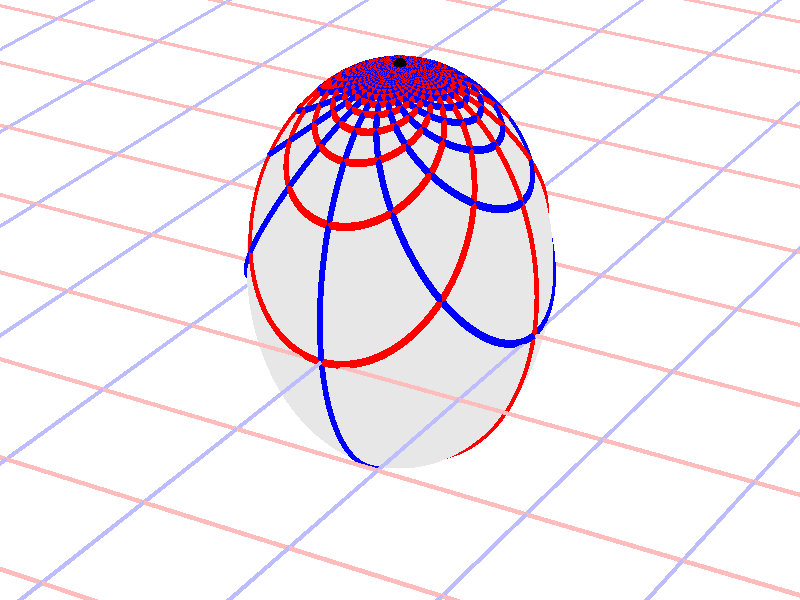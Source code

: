 #version 3.7;
global_settings{assumed_gamma 1.0}
camera{perspective location <16.275953626987476496879026, 9.396926207859083390872001, 6.840402866513374036117057> right <0.133333333333333331482962, -0.230940107675850353485814, -0.000000000000000000000000> up <-0.044429719908903583802662, -0.025651510749425152774217, 0.140953893117886280839102> direction <0.813797681349373802639491, 0.469846310392954158441370, 0.342020143325668712908083> sky <-0.296198132726023855010311, -0.171010071662834328698466, 0.939692620785908427905042> look_at <15.462155945638102139128023, 8.927079897466128954874875, 6.498382723187705600764730>}
light_source{<16.275953626987476496879026, 9.396926207859083390872001, 6.840402866513374036117057> rgb<1.0,1.0,1.0>}
background{rgb<1,1,1>}
union{object{sphere{<0.000000000000000000000000, 0.000000000000000000000000, 0.190770566132884872301290>,1.018034090245833356291882} pigment{rgbft<0.8,0.8,0.8,0.2,0.2>}}object{union{cylinder{<-50.000000000000000000000000, 50.000000000000000000000000, 0.000000000000000000000000>,<-50.000000000000000000000000, -50.000000000000000000000000, 0.000000000000000000000000>,0.010000000000000000208167}cylinder{<-49.000000000000000000000000, 50.000000000000000000000000, 0.000000000000000000000000>,<-49.000000000000000000000000, -50.000000000000000000000000, 0.000000000000000000000000>,0.010000000000000000208167}cylinder{<-48.000000000000000000000000, 50.000000000000000000000000, 0.000000000000000000000000>,<-48.000000000000000000000000, -50.000000000000000000000000, 0.000000000000000000000000>,0.010000000000000000208167}cylinder{<-47.000000000000000000000000, 50.000000000000000000000000, 0.000000000000000000000000>,<-47.000000000000000000000000, -50.000000000000000000000000, 0.000000000000000000000000>,0.010000000000000000208167}cylinder{<-46.000000000000000000000000, 50.000000000000000000000000, 0.000000000000000000000000>,<-46.000000000000000000000000, -50.000000000000000000000000, 0.000000000000000000000000>,0.010000000000000000208167}cylinder{<-45.000000000000000000000000, 50.000000000000000000000000, 0.000000000000000000000000>,<-45.000000000000000000000000, -50.000000000000000000000000, 0.000000000000000000000000>,0.010000000000000000208167}cylinder{<-44.000000000000000000000000, 50.000000000000000000000000, 0.000000000000000000000000>,<-44.000000000000000000000000, -50.000000000000000000000000, 0.000000000000000000000000>,0.010000000000000000208167}cylinder{<-43.000000000000000000000000, 50.000000000000000000000000, 0.000000000000000000000000>,<-43.000000000000000000000000, -50.000000000000000000000000, 0.000000000000000000000000>,0.010000000000000000208167}cylinder{<-42.000000000000000000000000, 50.000000000000000000000000, 0.000000000000000000000000>,<-42.000000000000000000000000, -50.000000000000000000000000, 0.000000000000000000000000>,0.010000000000000000208167}cylinder{<-41.000000000000000000000000, 50.000000000000000000000000, 0.000000000000000000000000>,<-41.000000000000000000000000, -50.000000000000000000000000, 0.000000000000000000000000>,0.010000000000000000208167}cylinder{<-40.000000000000000000000000, 50.000000000000000000000000, 0.000000000000000000000000>,<-40.000000000000000000000000, -50.000000000000000000000000, 0.000000000000000000000000>,0.010000000000000000208167}cylinder{<-39.000000000000000000000000, 50.000000000000000000000000, 0.000000000000000000000000>,<-39.000000000000000000000000, -50.000000000000000000000000, 0.000000000000000000000000>,0.010000000000000000208167}cylinder{<-38.000000000000000000000000, 50.000000000000000000000000, 0.000000000000000000000000>,<-38.000000000000000000000000, -50.000000000000000000000000, 0.000000000000000000000000>,0.010000000000000000208167}cylinder{<-37.000000000000000000000000, 50.000000000000000000000000, 0.000000000000000000000000>,<-37.000000000000000000000000, -50.000000000000000000000000, 0.000000000000000000000000>,0.010000000000000000208167}cylinder{<-36.000000000000000000000000, 50.000000000000000000000000, 0.000000000000000000000000>,<-36.000000000000000000000000, -50.000000000000000000000000, 0.000000000000000000000000>,0.010000000000000000208167}cylinder{<-35.000000000000000000000000, 50.000000000000000000000000, 0.000000000000000000000000>,<-35.000000000000000000000000, -50.000000000000000000000000, 0.000000000000000000000000>,0.010000000000000000208167}cylinder{<-34.000000000000000000000000, 50.000000000000000000000000, 0.000000000000000000000000>,<-34.000000000000000000000000, -50.000000000000000000000000, 0.000000000000000000000000>,0.010000000000000000208167}cylinder{<-33.000000000000000000000000, 50.000000000000000000000000, 0.000000000000000000000000>,<-33.000000000000000000000000, -50.000000000000000000000000, 0.000000000000000000000000>,0.010000000000000000208167}cylinder{<-32.000000000000000000000000, 50.000000000000000000000000, 0.000000000000000000000000>,<-32.000000000000000000000000, -50.000000000000000000000000, 0.000000000000000000000000>,0.010000000000000000208167}cylinder{<-31.000000000000000000000000, 50.000000000000000000000000, 0.000000000000000000000000>,<-31.000000000000000000000000, -50.000000000000000000000000, 0.000000000000000000000000>,0.010000000000000000208167}cylinder{<-30.000000000000000000000000, 50.000000000000000000000000, 0.000000000000000000000000>,<-30.000000000000000000000000, -50.000000000000000000000000, 0.000000000000000000000000>,0.010000000000000000208167}cylinder{<-29.000000000000000000000000, 50.000000000000000000000000, 0.000000000000000000000000>,<-29.000000000000000000000000, -50.000000000000000000000000, 0.000000000000000000000000>,0.010000000000000000208167}cylinder{<-28.000000000000000000000000, 50.000000000000000000000000, 0.000000000000000000000000>,<-28.000000000000000000000000, -50.000000000000000000000000, 0.000000000000000000000000>,0.010000000000000000208167}cylinder{<-27.000000000000000000000000, 50.000000000000000000000000, 0.000000000000000000000000>,<-27.000000000000000000000000, -50.000000000000000000000000, 0.000000000000000000000000>,0.010000000000000000208167}cylinder{<-26.000000000000000000000000, 50.000000000000000000000000, 0.000000000000000000000000>,<-26.000000000000000000000000, -50.000000000000000000000000, 0.000000000000000000000000>,0.010000000000000000208167}cylinder{<-25.000000000000000000000000, 50.000000000000000000000000, 0.000000000000000000000000>,<-25.000000000000000000000000, -50.000000000000000000000000, 0.000000000000000000000000>,0.010000000000000000208167}cylinder{<-24.000000000000000000000000, 50.000000000000000000000000, 0.000000000000000000000000>,<-24.000000000000000000000000, -50.000000000000000000000000, 0.000000000000000000000000>,0.010000000000000000208167}cylinder{<-23.000000000000000000000000, 50.000000000000000000000000, 0.000000000000000000000000>,<-23.000000000000000000000000, -50.000000000000000000000000, 0.000000000000000000000000>,0.010000000000000000208167}cylinder{<-22.000000000000000000000000, 50.000000000000000000000000, 0.000000000000000000000000>,<-22.000000000000000000000000, -50.000000000000000000000000, 0.000000000000000000000000>,0.010000000000000000208167}cylinder{<-21.000000000000000000000000, 50.000000000000000000000000, 0.000000000000000000000000>,<-21.000000000000000000000000, -50.000000000000000000000000, 0.000000000000000000000000>,0.010000000000000000208167}cylinder{<-20.000000000000000000000000, 50.000000000000000000000000, 0.000000000000000000000000>,<-20.000000000000000000000000, -50.000000000000000000000000, 0.000000000000000000000000>,0.010000000000000000208167}cylinder{<-19.000000000000000000000000, 50.000000000000000000000000, 0.000000000000000000000000>,<-19.000000000000000000000000, -50.000000000000000000000000, 0.000000000000000000000000>,0.010000000000000000208167}cylinder{<-18.000000000000000000000000, 50.000000000000000000000000, 0.000000000000000000000000>,<-18.000000000000000000000000, -50.000000000000000000000000, 0.000000000000000000000000>,0.010000000000000000208167}cylinder{<-17.000000000000000000000000, 50.000000000000000000000000, 0.000000000000000000000000>,<-17.000000000000000000000000, -50.000000000000000000000000, 0.000000000000000000000000>,0.010000000000000000208167}cylinder{<-16.000000000000000000000000, 50.000000000000000000000000, 0.000000000000000000000000>,<-16.000000000000000000000000, -50.000000000000000000000000, 0.000000000000000000000000>,0.010000000000000000208167}cylinder{<-15.000000000000000000000000, 50.000000000000000000000000, 0.000000000000000000000000>,<-15.000000000000000000000000, -50.000000000000000000000000, 0.000000000000000000000000>,0.010000000000000000208167}cylinder{<-14.000000000000000000000000, 50.000000000000000000000000, 0.000000000000000000000000>,<-14.000000000000000000000000, -50.000000000000000000000000, 0.000000000000000000000000>,0.010000000000000000208167}cylinder{<-13.000000000000000000000000, 50.000000000000000000000000, 0.000000000000000000000000>,<-13.000000000000000000000000, -50.000000000000000000000000, 0.000000000000000000000000>,0.010000000000000000208167}cylinder{<-12.000000000000000000000000, 50.000000000000000000000000, 0.000000000000000000000000>,<-12.000000000000000000000000, -50.000000000000000000000000, 0.000000000000000000000000>,0.010000000000000000208167}cylinder{<-11.000000000000000000000000, 50.000000000000000000000000, 0.000000000000000000000000>,<-11.000000000000000000000000, -50.000000000000000000000000, 0.000000000000000000000000>,0.010000000000000000208167}cylinder{<-10.000000000000000000000000, 50.000000000000000000000000, 0.000000000000000000000000>,<-10.000000000000000000000000, -50.000000000000000000000000, 0.000000000000000000000000>,0.010000000000000000208167}cylinder{<-9.000000000000000000000000, 50.000000000000000000000000, 0.000000000000000000000000>,<-9.000000000000000000000000, -50.000000000000000000000000, 0.000000000000000000000000>,0.010000000000000000208167}cylinder{<-8.000000000000000000000000, 50.000000000000000000000000, 0.000000000000000000000000>,<-8.000000000000000000000000, -50.000000000000000000000000, 0.000000000000000000000000>,0.010000000000000000208167}cylinder{<-7.000000000000000000000000, 50.000000000000000000000000, 0.000000000000000000000000>,<-7.000000000000000000000000, -50.000000000000000000000000, 0.000000000000000000000000>,0.010000000000000000208167}cylinder{<-6.000000000000000000000000, 50.000000000000000000000000, 0.000000000000000000000000>,<-6.000000000000000000000000, -50.000000000000000000000000, 0.000000000000000000000000>,0.010000000000000000208167}cylinder{<-5.000000000000000000000000, 50.000000000000000000000000, 0.000000000000000000000000>,<-5.000000000000000000000000, -50.000000000000000000000000, 0.000000000000000000000000>,0.010000000000000000208167}cylinder{<-4.000000000000000000000000, 50.000000000000000000000000, 0.000000000000000000000000>,<-4.000000000000000000000000, -50.000000000000000000000000, 0.000000000000000000000000>,0.010000000000000000208167}cylinder{<-3.000000000000000000000000, 50.000000000000000000000000, 0.000000000000000000000000>,<-3.000000000000000000000000, -50.000000000000000000000000, 0.000000000000000000000000>,0.010000000000000000208167}cylinder{<-2.000000000000000000000000, 50.000000000000000000000000, 0.000000000000000000000000>,<-2.000000000000000000000000, -50.000000000000000000000000, 0.000000000000000000000000>,0.010000000000000000208167}cylinder{<-1.000000000000000000000000, 50.000000000000000000000000, 0.000000000000000000000000>,<-1.000000000000000000000000, -50.000000000000000000000000, 0.000000000000000000000000>,0.010000000000000000208167}cylinder{<0.000000000000000000000000, 50.000000000000000000000000, 0.000000000000000000000000>,<0.000000000000000000000000, -50.000000000000000000000000, 0.000000000000000000000000>,0.010000000000000000208167}cylinder{<1.000000000000000000000000, 50.000000000000000000000000, 0.000000000000000000000000>,<1.000000000000000000000000, -50.000000000000000000000000, 0.000000000000000000000000>,0.010000000000000000208167}cylinder{<2.000000000000000000000000, 50.000000000000000000000000, 0.000000000000000000000000>,<2.000000000000000000000000, -50.000000000000000000000000, 0.000000000000000000000000>,0.010000000000000000208167}cylinder{<3.000000000000000000000000, 50.000000000000000000000000, 0.000000000000000000000000>,<3.000000000000000000000000, -50.000000000000000000000000, 0.000000000000000000000000>,0.010000000000000000208167}cylinder{<4.000000000000000000000000, 50.000000000000000000000000, 0.000000000000000000000000>,<4.000000000000000000000000, -50.000000000000000000000000, 0.000000000000000000000000>,0.010000000000000000208167}cylinder{<5.000000000000000000000000, 50.000000000000000000000000, 0.000000000000000000000000>,<5.000000000000000000000000, -50.000000000000000000000000, 0.000000000000000000000000>,0.010000000000000000208167}cylinder{<6.000000000000000000000000, 50.000000000000000000000000, 0.000000000000000000000000>,<6.000000000000000000000000, -50.000000000000000000000000, 0.000000000000000000000000>,0.010000000000000000208167}cylinder{<7.000000000000000000000000, 50.000000000000000000000000, 0.000000000000000000000000>,<7.000000000000000000000000, -50.000000000000000000000000, 0.000000000000000000000000>,0.010000000000000000208167}cylinder{<8.000000000000000000000000, 50.000000000000000000000000, 0.000000000000000000000000>,<8.000000000000000000000000, -50.000000000000000000000000, 0.000000000000000000000000>,0.010000000000000000208167}cylinder{<9.000000000000000000000000, 50.000000000000000000000000, 0.000000000000000000000000>,<9.000000000000000000000000, -50.000000000000000000000000, 0.000000000000000000000000>,0.010000000000000000208167}cylinder{<10.000000000000000000000000, 50.000000000000000000000000, 0.000000000000000000000000>,<10.000000000000000000000000, -50.000000000000000000000000, 0.000000000000000000000000>,0.010000000000000000208167}cylinder{<11.000000000000000000000000, 50.000000000000000000000000, 0.000000000000000000000000>,<11.000000000000000000000000, -50.000000000000000000000000, 0.000000000000000000000000>,0.010000000000000000208167}cylinder{<12.000000000000000000000000, 50.000000000000000000000000, 0.000000000000000000000000>,<12.000000000000000000000000, -50.000000000000000000000000, 0.000000000000000000000000>,0.010000000000000000208167}cylinder{<13.000000000000000000000000, 50.000000000000000000000000, 0.000000000000000000000000>,<13.000000000000000000000000, -50.000000000000000000000000, 0.000000000000000000000000>,0.010000000000000000208167}cylinder{<14.000000000000000000000000, 50.000000000000000000000000, 0.000000000000000000000000>,<14.000000000000000000000000, -50.000000000000000000000000, 0.000000000000000000000000>,0.010000000000000000208167}cylinder{<15.000000000000000000000000, 50.000000000000000000000000, 0.000000000000000000000000>,<15.000000000000000000000000, -50.000000000000000000000000, 0.000000000000000000000000>,0.010000000000000000208167}cylinder{<16.000000000000000000000000, 50.000000000000000000000000, 0.000000000000000000000000>,<16.000000000000000000000000, -50.000000000000000000000000, 0.000000000000000000000000>,0.010000000000000000208167}cylinder{<17.000000000000000000000000, 50.000000000000000000000000, 0.000000000000000000000000>,<17.000000000000000000000000, -50.000000000000000000000000, 0.000000000000000000000000>,0.010000000000000000208167}cylinder{<18.000000000000000000000000, 50.000000000000000000000000, 0.000000000000000000000000>,<18.000000000000000000000000, -50.000000000000000000000000, 0.000000000000000000000000>,0.010000000000000000208167}cylinder{<19.000000000000000000000000, 50.000000000000000000000000, 0.000000000000000000000000>,<19.000000000000000000000000, -50.000000000000000000000000, 0.000000000000000000000000>,0.010000000000000000208167}cylinder{<20.000000000000000000000000, 50.000000000000000000000000, 0.000000000000000000000000>,<20.000000000000000000000000, -50.000000000000000000000000, 0.000000000000000000000000>,0.010000000000000000208167}cylinder{<21.000000000000000000000000, 50.000000000000000000000000, 0.000000000000000000000000>,<21.000000000000000000000000, -50.000000000000000000000000, 0.000000000000000000000000>,0.010000000000000000208167}cylinder{<22.000000000000000000000000, 50.000000000000000000000000, 0.000000000000000000000000>,<22.000000000000000000000000, -50.000000000000000000000000, 0.000000000000000000000000>,0.010000000000000000208167}cylinder{<23.000000000000000000000000, 50.000000000000000000000000, 0.000000000000000000000000>,<23.000000000000000000000000, -50.000000000000000000000000, 0.000000000000000000000000>,0.010000000000000000208167}cylinder{<24.000000000000000000000000, 50.000000000000000000000000, 0.000000000000000000000000>,<24.000000000000000000000000, -50.000000000000000000000000, 0.000000000000000000000000>,0.010000000000000000208167}cylinder{<25.000000000000000000000000, 50.000000000000000000000000, 0.000000000000000000000000>,<25.000000000000000000000000, -50.000000000000000000000000, 0.000000000000000000000000>,0.010000000000000000208167}cylinder{<26.000000000000000000000000, 50.000000000000000000000000, 0.000000000000000000000000>,<26.000000000000000000000000, -50.000000000000000000000000, 0.000000000000000000000000>,0.010000000000000000208167}cylinder{<27.000000000000000000000000, 50.000000000000000000000000, 0.000000000000000000000000>,<27.000000000000000000000000, -50.000000000000000000000000, 0.000000000000000000000000>,0.010000000000000000208167}cylinder{<28.000000000000000000000000, 50.000000000000000000000000, 0.000000000000000000000000>,<28.000000000000000000000000, -50.000000000000000000000000, 0.000000000000000000000000>,0.010000000000000000208167}cylinder{<29.000000000000000000000000, 50.000000000000000000000000, 0.000000000000000000000000>,<29.000000000000000000000000, -50.000000000000000000000000, 0.000000000000000000000000>,0.010000000000000000208167}cylinder{<30.000000000000000000000000, 50.000000000000000000000000, 0.000000000000000000000000>,<30.000000000000000000000000, -50.000000000000000000000000, 0.000000000000000000000000>,0.010000000000000000208167}cylinder{<31.000000000000000000000000, 50.000000000000000000000000, 0.000000000000000000000000>,<31.000000000000000000000000, -50.000000000000000000000000, 0.000000000000000000000000>,0.010000000000000000208167}cylinder{<32.000000000000000000000000, 50.000000000000000000000000, 0.000000000000000000000000>,<32.000000000000000000000000, -50.000000000000000000000000, 0.000000000000000000000000>,0.010000000000000000208167}cylinder{<33.000000000000000000000000, 50.000000000000000000000000, 0.000000000000000000000000>,<33.000000000000000000000000, -50.000000000000000000000000, 0.000000000000000000000000>,0.010000000000000000208167}cylinder{<34.000000000000000000000000, 50.000000000000000000000000, 0.000000000000000000000000>,<34.000000000000000000000000, -50.000000000000000000000000, 0.000000000000000000000000>,0.010000000000000000208167}cylinder{<35.000000000000000000000000, 50.000000000000000000000000, 0.000000000000000000000000>,<35.000000000000000000000000, -50.000000000000000000000000, 0.000000000000000000000000>,0.010000000000000000208167}cylinder{<36.000000000000000000000000, 50.000000000000000000000000, 0.000000000000000000000000>,<36.000000000000000000000000, -50.000000000000000000000000, 0.000000000000000000000000>,0.010000000000000000208167}cylinder{<37.000000000000000000000000, 50.000000000000000000000000, 0.000000000000000000000000>,<37.000000000000000000000000, -50.000000000000000000000000, 0.000000000000000000000000>,0.010000000000000000208167}cylinder{<38.000000000000000000000000, 50.000000000000000000000000, 0.000000000000000000000000>,<38.000000000000000000000000, -50.000000000000000000000000, 0.000000000000000000000000>,0.010000000000000000208167}cylinder{<39.000000000000000000000000, 50.000000000000000000000000, 0.000000000000000000000000>,<39.000000000000000000000000, -50.000000000000000000000000, 0.000000000000000000000000>,0.010000000000000000208167}cylinder{<40.000000000000000000000000, 50.000000000000000000000000, 0.000000000000000000000000>,<40.000000000000000000000000, -50.000000000000000000000000, 0.000000000000000000000000>,0.010000000000000000208167}cylinder{<41.000000000000000000000000, 50.000000000000000000000000, 0.000000000000000000000000>,<41.000000000000000000000000, -50.000000000000000000000000, 0.000000000000000000000000>,0.010000000000000000208167}cylinder{<42.000000000000000000000000, 50.000000000000000000000000, 0.000000000000000000000000>,<42.000000000000000000000000, -50.000000000000000000000000, 0.000000000000000000000000>,0.010000000000000000208167}cylinder{<43.000000000000000000000000, 50.000000000000000000000000, 0.000000000000000000000000>,<43.000000000000000000000000, -50.000000000000000000000000, 0.000000000000000000000000>,0.010000000000000000208167}cylinder{<44.000000000000000000000000, 50.000000000000000000000000, 0.000000000000000000000000>,<44.000000000000000000000000, -50.000000000000000000000000, 0.000000000000000000000000>,0.010000000000000000208167}cylinder{<45.000000000000000000000000, 50.000000000000000000000000, 0.000000000000000000000000>,<45.000000000000000000000000, -50.000000000000000000000000, 0.000000000000000000000000>,0.010000000000000000208167}cylinder{<46.000000000000000000000000, 50.000000000000000000000000, 0.000000000000000000000000>,<46.000000000000000000000000, -50.000000000000000000000000, 0.000000000000000000000000>,0.010000000000000000208167}cylinder{<47.000000000000000000000000, 50.000000000000000000000000, 0.000000000000000000000000>,<47.000000000000000000000000, -50.000000000000000000000000, 0.000000000000000000000000>,0.010000000000000000208167}cylinder{<48.000000000000000000000000, 50.000000000000000000000000, 0.000000000000000000000000>,<48.000000000000000000000000, -50.000000000000000000000000, 0.000000000000000000000000>,0.010000000000000000208167}cylinder{<49.000000000000000000000000, 50.000000000000000000000000, 0.000000000000000000000000>,<49.000000000000000000000000, -50.000000000000000000000000, 0.000000000000000000000000>,0.010000000000000000208167}cylinder{<50.000000000000000000000000, 50.000000000000000000000000, 0.000000000000000000000000>,<50.000000000000000000000000, -50.000000000000000000000000, 0.000000000000000000000000>,0.010000000000000000208167}} pigment{rgb<1.0,0.5,0.5>}}object{union{cylinder{<50.000000000000000000000000, -50.000000000000000000000000, 0.000000000000000000000000>,<-50.000000000000000000000000, -50.000000000000000000000000, 0.000000000000000000000000>,0.010000000000000000208167}cylinder{<50.000000000000000000000000, -49.000000000000000000000000, 0.000000000000000000000000>,<-50.000000000000000000000000, -49.000000000000000000000000, 0.000000000000000000000000>,0.010000000000000000208167}cylinder{<50.000000000000000000000000, -48.000000000000000000000000, 0.000000000000000000000000>,<-50.000000000000000000000000, -48.000000000000000000000000, 0.000000000000000000000000>,0.010000000000000000208167}cylinder{<50.000000000000000000000000, -47.000000000000000000000000, 0.000000000000000000000000>,<-50.000000000000000000000000, -47.000000000000000000000000, 0.000000000000000000000000>,0.010000000000000000208167}cylinder{<50.000000000000000000000000, -46.000000000000000000000000, 0.000000000000000000000000>,<-50.000000000000000000000000, -46.000000000000000000000000, 0.000000000000000000000000>,0.010000000000000000208167}cylinder{<50.000000000000000000000000, -45.000000000000000000000000, 0.000000000000000000000000>,<-50.000000000000000000000000, -45.000000000000000000000000, 0.000000000000000000000000>,0.010000000000000000208167}cylinder{<50.000000000000000000000000, -44.000000000000000000000000, 0.000000000000000000000000>,<-50.000000000000000000000000, -44.000000000000000000000000, 0.000000000000000000000000>,0.010000000000000000208167}cylinder{<50.000000000000000000000000, -43.000000000000000000000000, 0.000000000000000000000000>,<-50.000000000000000000000000, -43.000000000000000000000000, 0.000000000000000000000000>,0.010000000000000000208167}cylinder{<50.000000000000000000000000, -42.000000000000000000000000, 0.000000000000000000000000>,<-50.000000000000000000000000, -42.000000000000000000000000, 0.000000000000000000000000>,0.010000000000000000208167}cylinder{<50.000000000000000000000000, -41.000000000000000000000000, 0.000000000000000000000000>,<-50.000000000000000000000000, -41.000000000000000000000000, 0.000000000000000000000000>,0.010000000000000000208167}cylinder{<50.000000000000000000000000, -40.000000000000000000000000, 0.000000000000000000000000>,<-50.000000000000000000000000, -40.000000000000000000000000, 0.000000000000000000000000>,0.010000000000000000208167}cylinder{<50.000000000000000000000000, -39.000000000000000000000000, 0.000000000000000000000000>,<-50.000000000000000000000000, -39.000000000000000000000000, 0.000000000000000000000000>,0.010000000000000000208167}cylinder{<50.000000000000000000000000, -38.000000000000000000000000, 0.000000000000000000000000>,<-50.000000000000000000000000, -38.000000000000000000000000, 0.000000000000000000000000>,0.010000000000000000208167}cylinder{<50.000000000000000000000000, -37.000000000000000000000000, 0.000000000000000000000000>,<-50.000000000000000000000000, -37.000000000000000000000000, 0.000000000000000000000000>,0.010000000000000000208167}cylinder{<50.000000000000000000000000, -36.000000000000000000000000, 0.000000000000000000000000>,<-50.000000000000000000000000, -36.000000000000000000000000, 0.000000000000000000000000>,0.010000000000000000208167}cylinder{<50.000000000000000000000000, -35.000000000000000000000000, 0.000000000000000000000000>,<-50.000000000000000000000000, -35.000000000000000000000000, 0.000000000000000000000000>,0.010000000000000000208167}cylinder{<50.000000000000000000000000, -34.000000000000000000000000, 0.000000000000000000000000>,<-50.000000000000000000000000, -34.000000000000000000000000, 0.000000000000000000000000>,0.010000000000000000208167}cylinder{<50.000000000000000000000000, -33.000000000000000000000000, 0.000000000000000000000000>,<-50.000000000000000000000000, -33.000000000000000000000000, 0.000000000000000000000000>,0.010000000000000000208167}cylinder{<50.000000000000000000000000, -32.000000000000000000000000, 0.000000000000000000000000>,<-50.000000000000000000000000, -32.000000000000000000000000, 0.000000000000000000000000>,0.010000000000000000208167}cylinder{<50.000000000000000000000000, -31.000000000000000000000000, 0.000000000000000000000000>,<-50.000000000000000000000000, -31.000000000000000000000000, 0.000000000000000000000000>,0.010000000000000000208167}cylinder{<50.000000000000000000000000, -30.000000000000000000000000, 0.000000000000000000000000>,<-50.000000000000000000000000, -30.000000000000000000000000, 0.000000000000000000000000>,0.010000000000000000208167}cylinder{<50.000000000000000000000000, -29.000000000000000000000000, 0.000000000000000000000000>,<-50.000000000000000000000000, -29.000000000000000000000000, 0.000000000000000000000000>,0.010000000000000000208167}cylinder{<50.000000000000000000000000, -28.000000000000000000000000, 0.000000000000000000000000>,<-50.000000000000000000000000, -28.000000000000000000000000, 0.000000000000000000000000>,0.010000000000000000208167}cylinder{<50.000000000000000000000000, -27.000000000000000000000000, 0.000000000000000000000000>,<-50.000000000000000000000000, -27.000000000000000000000000, 0.000000000000000000000000>,0.010000000000000000208167}cylinder{<50.000000000000000000000000, -26.000000000000000000000000, 0.000000000000000000000000>,<-50.000000000000000000000000, -26.000000000000000000000000, 0.000000000000000000000000>,0.010000000000000000208167}cylinder{<50.000000000000000000000000, -25.000000000000000000000000, 0.000000000000000000000000>,<-50.000000000000000000000000, -25.000000000000000000000000, 0.000000000000000000000000>,0.010000000000000000208167}cylinder{<50.000000000000000000000000, -24.000000000000000000000000, 0.000000000000000000000000>,<-50.000000000000000000000000, -24.000000000000000000000000, 0.000000000000000000000000>,0.010000000000000000208167}cylinder{<50.000000000000000000000000, -23.000000000000000000000000, 0.000000000000000000000000>,<-50.000000000000000000000000, -23.000000000000000000000000, 0.000000000000000000000000>,0.010000000000000000208167}cylinder{<50.000000000000000000000000, -22.000000000000000000000000, 0.000000000000000000000000>,<-50.000000000000000000000000, -22.000000000000000000000000, 0.000000000000000000000000>,0.010000000000000000208167}cylinder{<50.000000000000000000000000, -21.000000000000000000000000, 0.000000000000000000000000>,<-50.000000000000000000000000, -21.000000000000000000000000, 0.000000000000000000000000>,0.010000000000000000208167}cylinder{<50.000000000000000000000000, -20.000000000000000000000000, 0.000000000000000000000000>,<-50.000000000000000000000000, -20.000000000000000000000000, 0.000000000000000000000000>,0.010000000000000000208167}cylinder{<50.000000000000000000000000, -19.000000000000000000000000, 0.000000000000000000000000>,<-50.000000000000000000000000, -19.000000000000000000000000, 0.000000000000000000000000>,0.010000000000000000208167}cylinder{<50.000000000000000000000000, -18.000000000000000000000000, 0.000000000000000000000000>,<-50.000000000000000000000000, -18.000000000000000000000000, 0.000000000000000000000000>,0.010000000000000000208167}cylinder{<50.000000000000000000000000, -17.000000000000000000000000, 0.000000000000000000000000>,<-50.000000000000000000000000, -17.000000000000000000000000, 0.000000000000000000000000>,0.010000000000000000208167}cylinder{<50.000000000000000000000000, -16.000000000000000000000000, 0.000000000000000000000000>,<-50.000000000000000000000000, -16.000000000000000000000000, 0.000000000000000000000000>,0.010000000000000000208167}cylinder{<50.000000000000000000000000, -15.000000000000000000000000, 0.000000000000000000000000>,<-50.000000000000000000000000, -15.000000000000000000000000, 0.000000000000000000000000>,0.010000000000000000208167}cylinder{<50.000000000000000000000000, -14.000000000000000000000000, 0.000000000000000000000000>,<-50.000000000000000000000000, -14.000000000000000000000000, 0.000000000000000000000000>,0.010000000000000000208167}cylinder{<50.000000000000000000000000, -13.000000000000000000000000, 0.000000000000000000000000>,<-50.000000000000000000000000, -13.000000000000000000000000, 0.000000000000000000000000>,0.010000000000000000208167}cylinder{<50.000000000000000000000000, -12.000000000000000000000000, 0.000000000000000000000000>,<-50.000000000000000000000000, -12.000000000000000000000000, 0.000000000000000000000000>,0.010000000000000000208167}cylinder{<50.000000000000000000000000, -11.000000000000000000000000, 0.000000000000000000000000>,<-50.000000000000000000000000, -11.000000000000000000000000, 0.000000000000000000000000>,0.010000000000000000208167}cylinder{<50.000000000000000000000000, -10.000000000000000000000000, 0.000000000000000000000000>,<-50.000000000000000000000000, -10.000000000000000000000000, 0.000000000000000000000000>,0.010000000000000000208167}cylinder{<50.000000000000000000000000, -9.000000000000000000000000, 0.000000000000000000000000>,<-50.000000000000000000000000, -9.000000000000000000000000, 0.000000000000000000000000>,0.010000000000000000208167}cylinder{<50.000000000000000000000000, -8.000000000000000000000000, 0.000000000000000000000000>,<-50.000000000000000000000000, -8.000000000000000000000000, 0.000000000000000000000000>,0.010000000000000000208167}cylinder{<50.000000000000000000000000, -7.000000000000000000000000, 0.000000000000000000000000>,<-50.000000000000000000000000, -7.000000000000000000000000, 0.000000000000000000000000>,0.010000000000000000208167}cylinder{<50.000000000000000000000000, -6.000000000000000000000000, 0.000000000000000000000000>,<-50.000000000000000000000000, -6.000000000000000000000000, 0.000000000000000000000000>,0.010000000000000000208167}cylinder{<50.000000000000000000000000, -5.000000000000000000000000, 0.000000000000000000000000>,<-50.000000000000000000000000, -5.000000000000000000000000, 0.000000000000000000000000>,0.010000000000000000208167}cylinder{<50.000000000000000000000000, -4.000000000000000000000000, 0.000000000000000000000000>,<-50.000000000000000000000000, -4.000000000000000000000000, 0.000000000000000000000000>,0.010000000000000000208167}cylinder{<50.000000000000000000000000, -3.000000000000000000000000, 0.000000000000000000000000>,<-50.000000000000000000000000, -3.000000000000000000000000, 0.000000000000000000000000>,0.010000000000000000208167}cylinder{<50.000000000000000000000000, -2.000000000000000000000000, 0.000000000000000000000000>,<-50.000000000000000000000000, -2.000000000000000000000000, 0.000000000000000000000000>,0.010000000000000000208167}cylinder{<50.000000000000000000000000, -1.000000000000000000000000, 0.000000000000000000000000>,<-50.000000000000000000000000, -1.000000000000000000000000, 0.000000000000000000000000>,0.010000000000000000208167}cylinder{<50.000000000000000000000000, 0.000000000000000000000000, 0.000000000000000000000000>,<-50.000000000000000000000000, 0.000000000000000000000000, 0.000000000000000000000000>,0.010000000000000000208167}cylinder{<50.000000000000000000000000, 1.000000000000000000000000, 0.000000000000000000000000>,<-50.000000000000000000000000, 1.000000000000000000000000, 0.000000000000000000000000>,0.010000000000000000208167}cylinder{<50.000000000000000000000000, 2.000000000000000000000000, 0.000000000000000000000000>,<-50.000000000000000000000000, 2.000000000000000000000000, 0.000000000000000000000000>,0.010000000000000000208167}cylinder{<50.000000000000000000000000, 3.000000000000000000000000, 0.000000000000000000000000>,<-50.000000000000000000000000, 3.000000000000000000000000, 0.000000000000000000000000>,0.010000000000000000208167}cylinder{<50.000000000000000000000000, 4.000000000000000000000000, 0.000000000000000000000000>,<-50.000000000000000000000000, 4.000000000000000000000000, 0.000000000000000000000000>,0.010000000000000000208167}cylinder{<50.000000000000000000000000, 5.000000000000000000000000, 0.000000000000000000000000>,<-50.000000000000000000000000, 5.000000000000000000000000, 0.000000000000000000000000>,0.010000000000000000208167}cylinder{<50.000000000000000000000000, 6.000000000000000000000000, 0.000000000000000000000000>,<-50.000000000000000000000000, 6.000000000000000000000000, 0.000000000000000000000000>,0.010000000000000000208167}cylinder{<50.000000000000000000000000, 7.000000000000000000000000, 0.000000000000000000000000>,<-50.000000000000000000000000, 7.000000000000000000000000, 0.000000000000000000000000>,0.010000000000000000208167}cylinder{<50.000000000000000000000000, 8.000000000000000000000000, 0.000000000000000000000000>,<-50.000000000000000000000000, 8.000000000000000000000000, 0.000000000000000000000000>,0.010000000000000000208167}cylinder{<50.000000000000000000000000, 9.000000000000000000000000, 0.000000000000000000000000>,<-50.000000000000000000000000, 9.000000000000000000000000, 0.000000000000000000000000>,0.010000000000000000208167}cylinder{<50.000000000000000000000000, 10.000000000000000000000000, 0.000000000000000000000000>,<-50.000000000000000000000000, 10.000000000000000000000000, 0.000000000000000000000000>,0.010000000000000000208167}cylinder{<50.000000000000000000000000, 11.000000000000000000000000, 0.000000000000000000000000>,<-50.000000000000000000000000, 11.000000000000000000000000, 0.000000000000000000000000>,0.010000000000000000208167}cylinder{<50.000000000000000000000000, 12.000000000000000000000000, 0.000000000000000000000000>,<-50.000000000000000000000000, 12.000000000000000000000000, 0.000000000000000000000000>,0.010000000000000000208167}cylinder{<50.000000000000000000000000, 13.000000000000000000000000, 0.000000000000000000000000>,<-50.000000000000000000000000, 13.000000000000000000000000, 0.000000000000000000000000>,0.010000000000000000208167}cylinder{<50.000000000000000000000000, 14.000000000000000000000000, 0.000000000000000000000000>,<-50.000000000000000000000000, 14.000000000000000000000000, 0.000000000000000000000000>,0.010000000000000000208167}cylinder{<50.000000000000000000000000, 15.000000000000000000000000, 0.000000000000000000000000>,<-50.000000000000000000000000, 15.000000000000000000000000, 0.000000000000000000000000>,0.010000000000000000208167}cylinder{<50.000000000000000000000000, 16.000000000000000000000000, 0.000000000000000000000000>,<-50.000000000000000000000000, 16.000000000000000000000000, 0.000000000000000000000000>,0.010000000000000000208167}cylinder{<50.000000000000000000000000, 17.000000000000000000000000, 0.000000000000000000000000>,<-50.000000000000000000000000, 17.000000000000000000000000, 0.000000000000000000000000>,0.010000000000000000208167}cylinder{<50.000000000000000000000000, 18.000000000000000000000000, 0.000000000000000000000000>,<-50.000000000000000000000000, 18.000000000000000000000000, 0.000000000000000000000000>,0.010000000000000000208167}cylinder{<50.000000000000000000000000, 19.000000000000000000000000, 0.000000000000000000000000>,<-50.000000000000000000000000, 19.000000000000000000000000, 0.000000000000000000000000>,0.010000000000000000208167}cylinder{<50.000000000000000000000000, 20.000000000000000000000000, 0.000000000000000000000000>,<-50.000000000000000000000000, 20.000000000000000000000000, 0.000000000000000000000000>,0.010000000000000000208167}cylinder{<50.000000000000000000000000, 21.000000000000000000000000, 0.000000000000000000000000>,<-50.000000000000000000000000, 21.000000000000000000000000, 0.000000000000000000000000>,0.010000000000000000208167}cylinder{<50.000000000000000000000000, 22.000000000000000000000000, 0.000000000000000000000000>,<-50.000000000000000000000000, 22.000000000000000000000000, 0.000000000000000000000000>,0.010000000000000000208167}cylinder{<50.000000000000000000000000, 23.000000000000000000000000, 0.000000000000000000000000>,<-50.000000000000000000000000, 23.000000000000000000000000, 0.000000000000000000000000>,0.010000000000000000208167}cylinder{<50.000000000000000000000000, 24.000000000000000000000000, 0.000000000000000000000000>,<-50.000000000000000000000000, 24.000000000000000000000000, 0.000000000000000000000000>,0.010000000000000000208167}cylinder{<50.000000000000000000000000, 25.000000000000000000000000, 0.000000000000000000000000>,<-50.000000000000000000000000, 25.000000000000000000000000, 0.000000000000000000000000>,0.010000000000000000208167}cylinder{<50.000000000000000000000000, 26.000000000000000000000000, 0.000000000000000000000000>,<-50.000000000000000000000000, 26.000000000000000000000000, 0.000000000000000000000000>,0.010000000000000000208167}cylinder{<50.000000000000000000000000, 27.000000000000000000000000, 0.000000000000000000000000>,<-50.000000000000000000000000, 27.000000000000000000000000, 0.000000000000000000000000>,0.010000000000000000208167}cylinder{<50.000000000000000000000000, 28.000000000000000000000000, 0.000000000000000000000000>,<-50.000000000000000000000000, 28.000000000000000000000000, 0.000000000000000000000000>,0.010000000000000000208167}cylinder{<50.000000000000000000000000, 29.000000000000000000000000, 0.000000000000000000000000>,<-50.000000000000000000000000, 29.000000000000000000000000, 0.000000000000000000000000>,0.010000000000000000208167}cylinder{<50.000000000000000000000000, 30.000000000000000000000000, 0.000000000000000000000000>,<-50.000000000000000000000000, 30.000000000000000000000000, 0.000000000000000000000000>,0.010000000000000000208167}cylinder{<50.000000000000000000000000, 31.000000000000000000000000, 0.000000000000000000000000>,<-50.000000000000000000000000, 31.000000000000000000000000, 0.000000000000000000000000>,0.010000000000000000208167}cylinder{<50.000000000000000000000000, 32.000000000000000000000000, 0.000000000000000000000000>,<-50.000000000000000000000000, 32.000000000000000000000000, 0.000000000000000000000000>,0.010000000000000000208167}cylinder{<50.000000000000000000000000, 33.000000000000000000000000, 0.000000000000000000000000>,<-50.000000000000000000000000, 33.000000000000000000000000, 0.000000000000000000000000>,0.010000000000000000208167}cylinder{<50.000000000000000000000000, 34.000000000000000000000000, 0.000000000000000000000000>,<-50.000000000000000000000000, 34.000000000000000000000000, 0.000000000000000000000000>,0.010000000000000000208167}cylinder{<50.000000000000000000000000, 35.000000000000000000000000, 0.000000000000000000000000>,<-50.000000000000000000000000, 35.000000000000000000000000, 0.000000000000000000000000>,0.010000000000000000208167}cylinder{<50.000000000000000000000000, 36.000000000000000000000000, 0.000000000000000000000000>,<-50.000000000000000000000000, 36.000000000000000000000000, 0.000000000000000000000000>,0.010000000000000000208167}cylinder{<50.000000000000000000000000, 37.000000000000000000000000, 0.000000000000000000000000>,<-50.000000000000000000000000, 37.000000000000000000000000, 0.000000000000000000000000>,0.010000000000000000208167}cylinder{<50.000000000000000000000000, 38.000000000000000000000000, 0.000000000000000000000000>,<-50.000000000000000000000000, 38.000000000000000000000000, 0.000000000000000000000000>,0.010000000000000000208167}cylinder{<50.000000000000000000000000, 39.000000000000000000000000, 0.000000000000000000000000>,<-50.000000000000000000000000, 39.000000000000000000000000, 0.000000000000000000000000>,0.010000000000000000208167}cylinder{<50.000000000000000000000000, 40.000000000000000000000000, 0.000000000000000000000000>,<-50.000000000000000000000000, 40.000000000000000000000000, 0.000000000000000000000000>,0.010000000000000000208167}cylinder{<50.000000000000000000000000, 41.000000000000000000000000, 0.000000000000000000000000>,<-50.000000000000000000000000, 41.000000000000000000000000, 0.000000000000000000000000>,0.010000000000000000208167}cylinder{<50.000000000000000000000000, 42.000000000000000000000000, 0.000000000000000000000000>,<-50.000000000000000000000000, 42.000000000000000000000000, 0.000000000000000000000000>,0.010000000000000000208167}cylinder{<50.000000000000000000000000, 43.000000000000000000000000, 0.000000000000000000000000>,<-50.000000000000000000000000, 43.000000000000000000000000, 0.000000000000000000000000>,0.010000000000000000208167}cylinder{<50.000000000000000000000000, 44.000000000000000000000000, 0.000000000000000000000000>,<-50.000000000000000000000000, 44.000000000000000000000000, 0.000000000000000000000000>,0.010000000000000000208167}cylinder{<50.000000000000000000000000, 45.000000000000000000000000, 0.000000000000000000000000>,<-50.000000000000000000000000, 45.000000000000000000000000, 0.000000000000000000000000>,0.010000000000000000208167}cylinder{<50.000000000000000000000000, 46.000000000000000000000000, 0.000000000000000000000000>,<-50.000000000000000000000000, 46.000000000000000000000000, 0.000000000000000000000000>,0.010000000000000000208167}cylinder{<50.000000000000000000000000, 47.000000000000000000000000, 0.000000000000000000000000>,<-50.000000000000000000000000, 47.000000000000000000000000, 0.000000000000000000000000>,0.010000000000000000208167}cylinder{<50.000000000000000000000000, 48.000000000000000000000000, 0.000000000000000000000000>,<-50.000000000000000000000000, 48.000000000000000000000000, 0.000000000000000000000000>,0.010000000000000000208167}cylinder{<50.000000000000000000000000, 49.000000000000000000000000, 0.000000000000000000000000>,<-50.000000000000000000000000, 49.000000000000000000000000, 0.000000000000000000000000>,0.010000000000000000208167}cylinder{<50.000000000000000000000000, 50.000000000000000000000000, 0.000000000000000000000000>,<-50.000000000000000000000000, 50.000000000000000000000000, 0.000000000000000000000000>,0.010000000000000000208167}} pigment{rgb<0.5,0.5,1.0>}}sphere{<0.000000000000000000000000, 0.000000000000000000000000, 1.208804656378718256348748>,0.050000000000000002775558}object{union{object{torus{0.024604897445168388836478,0.020000000000000000416334} matrix <0.999707886306033022272288, -0.000000000000000000000000, 0.024169030959555016374596, 0.024169030959555016374596, 0.000000000000000000000000, -0.999707886306033022272288, 0.000000000000000000000000, 1.000000000000000000000000, 0.000000000000000000000000, -0.024597710017725121778298, 0.000000000000000000000000, 1.208209979850707771475982>}object{torus{0.025106735852989163493287,0.020000000000000000416334} matrix <0.999695847129417503040827, -0.000000000000000000000000, 0.024661979486577601666797, 0.024661979486577601666797, 0.000000000000000000000000, -0.999695847129417503040827, 0.000000000000000000000000, 1.000000000000000000000000, 0.000000000000000000000000, -0.025099099567194152471394, 0.000000000000000000000000, 1.208185474574059004027049>}object{torus{0.025629464715439254085538,0.020000000000000000416334} matrix <0.999683048169551780048891, -0.000000000000000000000000, 0.025175448405813549007659, 0.025175448405813549007659, 0.000000000000000000000000, -0.999683048169551780048891, 0.000000000000000000000000, 1.000000000000000000000000, 0.000000000000000000000000, -0.025621341409657261839472, 0.000000000000000000000000, 1.208159423111928809646543>}object{torus{0.026174415756232385227298,0.020000000000000000416334} matrix <0.999669424134081663346763, -0.000000000000000000000000, 0.025710745835814344945058, 0.025710745835814344945058, 0.000000000000000000000000, -0.999669424134081663346763, 0.000000000000000000000000, 1.000000000000000000000000, 0.000000000000000000000000, -0.026165763126071349409241, 0.000000000000000000000000, 1.208131692627424591535146>}object{torus{0.026743036309474780415352,0.020000000000000000416334} matrix <0.999654902563441694063329, -0.000000000000000000000000, 0.026269293497851013002853, 0.026269293497851013002853, 0.000000000000000000000000, -0.999654902563441694063329, 0.000000000000000000000000, 1.000000000000000000000000, 0.000000000000000000000000, -0.026733807356166445351464, 0.000000000000000000000000, 1.208102135708652991041845>}object{torus{0.027336902138744144374893,0.020000000000000000416334} matrix <0.999639402868243487354505, -0.000000000000000000000000, 0.026852639222646322580967, 0.026852639222646322580967, 0.000000000000000000000000, -0.999639402868243487354505, 0.000000000000000000000000, 1.000000000000000000000000, 0.000000000000000000000000, -0.027327044530225393093037, 0.000000000000000000000000, 1.208070588408174605987710>}object{torus{0.027957732000181673148731,0.020000000000000000416334} matrix <0.999622835207926829781400, -0.000000000000000000000000, 0.027462471317528627107185, 0.027462471317528627107185, 0.000000000000000000000000, -0.999622835207926829781400, 0.000000000000000000000000, 1.000000000000000000000000, 0.000000000000000000000000, -0.027947187328016150770216, 0.000000000000000000000000, 1.208036867965507799027591>}object{torus{0.028607404232184874964817,0.020000000000000000416334} matrix <0.999605099186971490787812, -0.000000000000000000000000, 0.028100634857687732670595, 0.028100634857687732670595, 0.000000000000000000000000, -0.999605099186971490787812, 0.000000000000000000000000, 1.000000000000000000000000, 0.000000000000000000000000, -0.028596107145011016165137, 0.000000000000000000000000, 1.208000770158656367314620>}object{torus{0.029287975708590020806898,0.020000000000000000416334} matrix <0.999586082332998726585060, -0.000000000000000000000000, 0.028769150251052647698780, 0.028769150251052647698780, 0.000000000000000000000000, -0.999586082332998726585060, 0.000000000000000000000000, 1.000000000000000000000000, 0.000000000000000000000000, -0.029275852897983241363011, 0.000000000000000000000000, 1.207962066204836037996984>}object{torus{0.030001703557700511865169,0.020000000000000000416334} matrix <0.999565658307511206714935, -0.000000000000000000000000, 0.029470234683017269144978, 0.029470234683017269144978, 0.000000000000000000000000, -0.999565658307511206714935, 0.000000000000000000000000, 1.000000000000000000000000, 0.000000000000000000000000, -0.029988672566997397889166, 0.000000000000000000000000, 1.207920499133837921590384>}object{torus{0.030751070129525721885688,0.020000000000000000416334} matrix <0.999543684807595478325482, -0.000000000000000000000000, 0.030206326510425918902003, 0.030206326510425918902003, 0.000000000000000000000000, -0.999543684807595478325482, 0.000000000000000000000000, 1.000000000000000000000000, 0.000000000000000000000000, -0.030737037949055752428240, 0.000000000000000000000000, 1.207875779513847280810523>}object{torus{0.031538811791897006231444,0.020000000000000000416334} matrix <0.999520001080271947024869, -0.000000000000000000000000, 0.030980113629447154216523, 0.030980113629447154216523, 0.000000000000000000000000, -0.999520001080271947024869, 0.000000000000000000000000, 1.000000000000000000000000, 0.000000000000000000000000, -0.031523673196294059450917, 0.000000000000000000000000, 1.207827580405919309924911>}object{torus{0.032367952258409000976247,0.020000000000000000416334} matrix <0.999494424977734552406616, -0.000000000000000000000000, 0.031794566177697727860085, 0.031794566177697727860085, 0.000000000000000000000000, -0.999494424977734552406616, 0.000000000000000000000000, 1.000000000000000000000000, 0.000000000000000000000000, -0.032351587830254026345589, 0.000000000000000000000000, 1.207775531378282529715307>}object{torus{0.033241841302457511564405,0.020000000000000000416334} matrix <0.999466749446412450197386, -0.000000000000000000000000, 0.032652974612162183332131, 0.032652974612162183332131, 0.000000000000000000000000, -0.999466749446412450197386, 0.000000000000000000000000, 1.000000000000000000000000, 0.000000000000000000000000, -0.033224115072200785525602, 0.000000000000000000000000, 1.207719211378605272955156>}object{torus{0.034164199899480419964082,0.020000000000000000416334} matrix <0.999436738329916640743988, -0.000000000000000000000000, 0.033558993972673159533748, 0.033558993972673159533748, 0.000000000000000000000000, -0.999436738329916640743988, 0.000000000000000000000000, 1.000000000000000000000000, 0.000000000000000000000000, -0.034144956515158385312869, 0.000000000000000000000000, 1.207658140200198682023824>}object{torus{0.035139173078385668724799,0.020000000000000000416334} matrix <0.999404121317491012099765, -0.000000000000000000000000, 0.034516695867564006761086, 0.034516695867564006761086, 0.000000000000000000000000, -0.999404121317491012099765, 0.000000000000000000000000, 1.000000000000000000000000, 0.000000000000000000000000, -0.035118234394212584359440, 0.000000000000000000000000, 1.207591768228321038591844>}object{torus{0.036171392061646198690106,0.020000000000000000416334} matrix <0.999368587843519673441506, -0.000000000000000000000000, 0.035530629485691113400581, 0.035530629485691113400581, 0.000000000000000000000000, -0.999368587843519673441506, 0.000000000000000000000000, 1.000000000000000000000000, 0.000000000000000000000000, -0.036148553004989911197065, 0.000000000000000000000000, 1.207519464049576551900600>}object{torus{0.037266047654452377768663,0.020000000000000000416334} matrix <0.999329779676840335156385, -0.000000000000000000000000, 0.036605893665336501630048, 0.036605893665336501630048, 0.000000000000000000000000, -0.999329779676840335156385, 0.000000000000000000000000, 1.000000000000000000000000, 0.000000000000000000000000, -0.037241071191971598930426, 0.000000000000000000000000, 1.207440499401009059710077>}object{torus{0.038428977331460313637823,0.020000000000000000416334} matrix <0.999287281866274912367487, -0.000000000000000000000000, 0.037748222478845565308614, 0.037748222478845565308614, 0.000000000000000000000000, -0.999287281866274912367487, 0.000000000000000000000000, 1.000000000000000000000000, 0.000000000000000000000000, -0.038401588302445027744980, 0.000000000000000000000000, 1.207354030792651577996821>}object{torus{0.039666769096642441605471,0.020000000000000000416334} matrix <0.999240611617762897189721, -0.000000000000000000000000, 0.038964087231184968418418, 0.038964087231184968418418, 0.000000000000000000000000, -0.999240611617762897189721, 0.000000000000000000000000, 1.000000000000000000000000, 0.000000000000000000000000, -0.039636646613031435715246, 0.000000000000000000000000, 1.207259076927452934313578>}object{torus{0.040986886007468296966305,0.020000000000000000416334} matrix <0.999189204541336306597543, -0.000000000000000000000000, 0.040260818770260810295358, 0.040260818770260810295358, 0.000000000000000000000000, -0.999189204541336306597543, 0.000000000000000000000000, 1.000000000000000000000000, 0.000000000000000000000000, -0.040953654026448939318161, 0.000000000000000000000000, 1.207154490789407619288909>}object{torus{0.042397816319732335721415,0.020000000000000000416334} matrix <0.999132397532656368888127, -0.000000000000000000000000, 0.041646754983385027293341, 0.041646754983385027293341, 0.000000000000000000000000, -0.999132397532656368888127, 0.000000000000000000000000, 1.000000000000000000000000, 0.000000000000000000000000, -0.042361031869692679363570, 0.000000000000000000000000, 1.207038924910733168616161>}object{torus{0.043909255615626245627947,0.020000000000000000416334} matrix <0.999069407316003799124360, -0.000000000000000000000000, 0.043131419698975222154491, 0.043131419698975222154491, 0.000000000000000000000000, -0.999069407316003799124360, 0.000000000000000000000000, 1.000000000000000000000000, 0.000000000000000000000000, -0.043868393983593260976317, 0.000000000000000000000000, 1.206910787846004140533296>}object{torus{0.045532329147633825161545,0.020000000000000000416334} matrix <0.998999303344789035818962, -0.000000000000000000000000, 0.044725741096447925448931, 0.044725741096447925448931, 0.000000000000000000000000, -0.998999303344789035818962, 0.000000000000000000000000, 1.000000000000000000000000, 0.000000000000000000000000, -0.045486765098132431184297, 0.000000000000000000000000, 1.206768189213720088304171>}object{torus{0.047279865142014446122154,0.020000000000000000416334} matrix <0.998920973300357450952447, -0.000000000000000000000000, 0.046442320147324175905190, 0.046442320147324175905190, 0.000000000000000000000000, -0.998920973300357450952447, 0.000000000000000000000000, 1.000000000000000000000000, 0.000000000000000000000000, -0.047228848905169450167474, 0.000000000000000000000000, 1.206608869745125156569543>}object{torus{0.049166733212670891972618,0.020000000000000000416334} matrix <0.998833078782570549236652, -0.000000000000000000000000, 0.048295763061901433865764, 0.048295763061901433865764, 0.000000000000000000000000, -0.998833078782570549236652, 0.000000000000000000000000, 1.000000000000000000000000, 0.000000000000000000000000, -0.049109359508484329293054, 0.000000000000000000000000, 1.206430111480928824008174>}object{torus{0.051210266705256565766824,0.020000000000000000416334} matrix <0.998733997879194812519188, -0.000000000000000000000000, 0.050303096129766224076096, 0.050303096129766224076096, 0.000000000000000000000000, -0.998733997879194812519188, 0.000000000000000000000000, 1.000000000000000000000000, 0.000000000000000000000000, -0.051145434399002383252242, 0.000000000000000000000000, 1.206228621409827006516480>}object{torus{0.053430794268200285102033,0.020000000000000000416334} matrix <0.998621749976086658939778, -0.000000000000000000000000, 0.052484287884073152485875, 0.052484287884073152485875, 0.000000000000000000000000, -0.998621749976086658939778, 0.000000000000000000000000, 1.000000000000000000000000, 0.000000000000000000000000, -0.053357153274715428403763, 0.000000000000000000000000, 1.206000379190520277461474>}object{torus{0.055852315037224854743503,0.020000000000000000416334} matrix <0.998493896251356871651694, -0.000000000000000000000000, 0.054862912325036039540294, 0.054862912325036039540294, 0.000000000000000000000000, -0.998493896251356871651694, 0.000000000000000000000000, 1.000000000000000000000000, 0.000000000000000000000000, -0.055768195656166030804712, 0.000000000000000000000000, 1.205740435715661584836766>}object{torus{0.058503364753345638016313,0.020000000000000000416334} matrix <0.998347406440277862493815, -0.000000000000000000000000, 0.057466999695222398258920, 0.057466999695222398258920, 0.000000000000000000000000, -0.998347406440277862493815, 0.000000000000000000000000, 1.000000000000000000000000, 0.000000000000000000000000, -0.058406682469541275348757, 0.000000000000000000000000, 1.205442643534287316953169>}object{torus{0.061418138796968453629876,0.020000000000000000416334} matrix <0.998178478156085957628818, -0.000000000000000000000000, 0.060330139615291614174630, 0.060330139615291614174630, 0.000000000000000000000000, -0.998178478156085957628818, 0.000000000000000000000000, 1.000000000000000000000000, 0.000000000000000000000000, -0.061306264315526923236455, 0.000000000000000000000000, 1.205099291490262514159326>}object{torus{0.064637965475419847938277,0.020000000000000000416334} matrix <0.997982288449454135736971, -0.000000000000000000000000, 0.063492928277017954274974, 0.063492928277017954274974, 0.000000000000000000000000, -0.997982288449454135736971, 0.000000000000000000000000, 1.000000000000000000000000, 0.000000000000000000000000, -0.064507544705884461988532, 0.000000000000000000000000, 1.204700602672841291962413>}object{torus{0.068213263679097274616581,0.020000000000000000416334} matrix <0.997752646965044842630732, -0.000000000000000000000000, 0.067004891420305509597277, 0.067004891420305509597277, 0.000000000000000000000000, -0.997752646965044842630732, 0.000000000000000000000000, 1.000000000000000000000000, 0.000000000000000000000000, -0.068059964393934010984388, 0.000000000000000000000000, 1.204234034052435120543123>}object{torus{0.072206180939234421156669,0.020000000000000000416334} matrix <0.997481503557301030227222, -0.000000000000000000000000, 0.070927075655677643273300, 0.070927075655677643273300, 0.000000000000000000000000, -0.997481503557301030227222, 0.000000000000000000000000, 1.000000000000000000000000, 0.000000000000000000000000, -0.072024329929396016525267, 0.000000000000000000000000, 1.203683283120403846311319>}object{torus{0.076694203863799478848584,0.020000000000000000416334} matrix <0.997158236256493246685295, -0.000000000000000000000000, 0.075335594945812767164739, 0.075335594945812767164739, 0.000000000000000000000000, -0.997158236256493246685295, 0.000000000000000000000000, 1.000000000000000000000000, 0.000000000000000000000000, -0.076476257055929600103816, 0.000000000000000000000000, 1.203026852901721843736027>}object{torus{0.081775184935986053313961,0.020000000000000000416334} matrix <0.996768600236096480315950, -0.000000000000000000000000, 0.080326568353025262769762, 0.080326568353025262769762, 0.000000000000000000000000, -0.996768600236096480315950, 0.000000000000000000000000, 1.000000000000000000000000, 0.000000000000000000000000, -0.081510936622685520314135, 0.000000000000000000000000, 1.202235936396358173539056>}object{torus{0.087574476502597170535225,0.020000000000000000416334} matrix <0.996293140349977845993124, -0.000000000000000000000000, 0.086023127655179568162858, 0.086023127655179568162858, 0.000000000000000000000000, -0.996293140349977845993124, 0.000000000000000000000000, 1.000000000000000000000000, 0.000000000000000000000000, -0.087249850209268176026711, 0.000000000000000000000000, 1.201271226007172288063884>}object{torus{0.094255274735365338067972,0.020000000000000000416334} matrix <0.995704730697988815713018, -0.000000000000000000000000, 0.092585578065083370957744, 0.092585578065083370957744, 0.000000000000000000000000, -0.995704730697988815713018, 0.000000000000000000000000, 1.000000000000000000000000, 0.000000000000000000000000, -0.093850422947249045879659, 0.000000000000000000000000, 1.200077977281662100494941>}object{torus{0.102033985194434573262612,0.020000000000000000416334} matrix <0.994964647804925661489506, -0.000000000000000000000000, 0.100226491599877107208094, 0.100226491599877107208094, 0.000000000000000000000000, -0.994964647804925661489506, 0.000000000000000000000000, 1.000000000000000000000000, 0.000000000000000000000000, -0.101520208143115131527168, 0.000000000000000000000000, 1.198578148018710765043693>}object{torus{0.111203683913570744445920,0.020000000000000000416334} matrix <0.994016090061536128352770, -0.000000000000000000000000, 0.109233752561999991614883, 0.109233752561999991614883, 0.000000000000000000000000, -0.994016090061536128352770, 0.000000000000000000000000, 1.000000000000000000000000, 0.000000000000000000000000, -0.110538251084209171448691, 0.000000000000000000000000, 1.196657460686131324578696>}object{torus{0.122171084640609120541832,0.020000000000000000416334} matrix <0.992773061264446088358682, -0.000000000000000000000000, 0.120006869918436231969849, 0.120006869918436231969849, 0.000000000000000000000000, -0.992773061264446088358682, 0.000000000000000000000000, 1.000000000000000000000000, 0.000000000000000000000000, -0.121288161696659638200124, 0.000000000000000000000000, 1.194143286916470314551475>}object{torus{0.135516943323446464875204,0.020000000000000000416334} matrix <0.991100422534275327102193, -0.000000000000000000000000, 0.133116311744206905487431, 0.133116311744206905487431, 0.000000000000000000000000, -0.991100422534275327102193, 0.000000000000000000000000, 1.000000000000000000000000, 0.000000000000000000000000, -0.134310899788423643297364, 0.000000000000000000000000, 1.190765140704642011115766>}object{torus{0.152099026868195652539839,0.020000000000000000416334} matrix <0.988776137747980898851097, -0.000000000000000000000000, 0.149404649928259913860273, 0.149404649928259913860273, 0.000000000000000000000000, -0.988776137747980898851097, 0.000000000000000000000000, 1.000000000000000000000000, 0.000000000000000000000000, -0.150391888341958185337788, 0.000000000000000000000000, 1.186080354515051116237601>}object{torus{0.173236587805250391580714,0.020000000000000000416334} matrix <0.985415105980666616858343, -0.000000000000000000000000, 0.170167766939311737584006, 0.170167766939311737584006, 0.000000000000000000000000, -0.985415105980666616858343, 0.000000000000000000000000, 1.000000000000000000000000, 0.000000000000000000000000, -0.170709950531841403442712, 0.000000000000000000000000, 1.179325373079702199419216>}object{torus{0.201060867708418272714610,0.020000000000000000416334} matrix <0.980303058072504951425685, -0.000000000000000000000000, 0.197499150210057733412228, 0.197499150210057733412228, 0.000000000000000000000000, -0.980303058072504951425685, 0.000000000000000000000000, 1.000000000000000000000000, 0.000000000000000000000000, -0.197100583473277662927003, 0.000000000000000000000000, 1.169095305865805345391095>}object{torus{0.239228879659407062119314,0.020000000000000000416334} matrix <0.971997538947069528170175, -0.000000000000000000000000, 0.234991030213581059138406, 0.234991030213581059138406, 0.000000000000000000000000, -0.971997538947069528170175, 0.000000000000000000000000, 1.000000000000000000000000, 0.000000000000000000000000, -0.232529882274010224474381, 0.000000000000000000000000, 1.152588015490715100952457>}object{torus{0.294497284025620920111521,0.020000000000000000416334} matrix <0.957244411985839316336921, -0.000000000000000000000000, 0.289280375625248498128173, 0.289280375625248498128173, 0.000000000000000000000000, -0.957244411985839316336921, 0.000000000000000000000000, 1.000000000000000000000000, 0.000000000000000000000000, -0.281905879478534293625103, 0.000000000000000000000000, 1.123612371435170231848133>}object{torus{0.380476214797401735001614,0.020000000000000000416334} matrix <0.927535032402838965914782, -0.000000000000000000000000, 0.373736222040979781944259, 0.373736222040979781944259, 0.000000000000000000000000, -0.927535032402838965914782, 0.000000000000000000000000, 1.000000000000000000000000, 0.000000000000000000000000, -0.352905018220619870472632, 0.000000000000000000000000, 1.066606913283883795173779>}object{torus{0.526591759723369912116198,0.020000000000000000416334} matrix <0.855826261795217813066472, -0.000000000000000000000000, 0.517263385154626553763535, 0.517263385154626553763535, 0.000000000000000000000000, -0.855826261795217813066472, 0.000000000000000000000000, 1.000000000000000000000000, 0.000000000000000000000000, -0.450671057216216863761105, 0.000000000000000000000000, 0.936418020149677232666363>}object{torus{0.784411992718569872629075,0.020000000000000000416334} matrix <0.637420137174508072419599, -0.000000000000000000000000, 0.770516429886106690716474, 0.770516429886106690716474, 0.000000000000000000000000, -0.637420137174508072419599, 0.000000000000000000000000, 1.000000000000000000000000, 0.000000000000000000000000, -0.500000000000000444089210, 0.000000000000000000000000, 0.604402328189359017152071>}object{torus{1.018034090245833578336487,0.020000000000000000416334} matrix <0.000000000000000000000000, 0.000000000000000000000000, 1.000000000000000000000000, 1.000000000000000000000000, 0.000000000000000000000000, 0.000000000000000000000000, 0.000000000000000000000000, 1.000000000000000000000000, 0.000000000000000000000000, 0.000000000000000000000000, 0.000000000000000000000000, 0.190770566132885482923953>}object{torus{0.784411992718569872629075,0.020000000000000000416334} matrix <-0.637420137174508072419599, 0.000000000000000000000000, 0.770516429886106690716474, 0.770516429886106690716474, 0.000000000000000000000000, 0.637420137174508072419599, 0.000000000000000000000000, 1.000000000000000000000000, 0.000000000000000000000000, 0.500000000000000444089210, 0.000000000000000000000000, 0.604402328189359017152071>}object{torus{0.526591759723369912116198,0.020000000000000000416334} matrix <-0.855826261795217813066472, 0.000000000000000000000000, 0.517263385154626553763535, 0.517263385154626553763535, 0.000000000000000000000000, 0.855826261795217813066472, 0.000000000000000000000000, 1.000000000000000000000000, 0.000000000000000000000000, 0.450671057216216863761105, 0.000000000000000000000000, 0.936418020149677232666363>}object{torus{0.380476214797401735001614,0.020000000000000000416334} matrix <-0.927535032402838965914782, 0.000000000000000000000000, 0.373736222040979781944259, 0.373736222040979781944259, 0.000000000000000000000000, 0.927535032402838965914782, 0.000000000000000000000000, 1.000000000000000000000000, 0.000000000000000000000000, 0.352905018220619870472632, 0.000000000000000000000000, 1.066606913283883795173779>}object{torus{0.294497284025620920111521,0.020000000000000000416334} matrix <-0.957244411985839316336921, 0.000000000000000000000000, 0.289280375625248498128173, 0.289280375625248498128173, 0.000000000000000000000000, 0.957244411985839316336921, 0.000000000000000000000000, 1.000000000000000000000000, 0.000000000000000000000000, 0.281905879478534293625103, 0.000000000000000000000000, 1.123612371435170231848133>}object{torus{0.239228879659407062119314,0.020000000000000000416334} matrix <-0.971997538947069528170175, 0.000000000000000000000000, 0.234991030213581059138406, 0.234991030213581059138406, 0.000000000000000000000000, 0.971997538947069528170175, 0.000000000000000000000000, 1.000000000000000000000000, 0.000000000000000000000000, 0.232529882274010224474381, 0.000000000000000000000000, 1.152588015490715100952457>}object{torus{0.201060867708418272714610,0.020000000000000000416334} matrix <-0.980303058072504951425685, 0.000000000000000000000000, 0.197499150210057733412228, 0.197499150210057733412228, 0.000000000000000000000000, 0.980303058072504951425685, 0.000000000000000000000000, 1.000000000000000000000000, 0.000000000000000000000000, 0.197100583473277662927003, 0.000000000000000000000000, 1.169095305865805345391095>}object{torus{0.173236587805250391580714,0.020000000000000000416334} matrix <-0.985415105980666616858343, 0.000000000000000000000000, 0.170167766939311737584006, 0.170167766939311737584006, 0.000000000000000000000000, 0.985415105980666616858343, 0.000000000000000000000000, 1.000000000000000000000000, 0.000000000000000000000000, 0.170709950531841403442712, 0.000000000000000000000000, 1.179325373079702199419216>}object{torus{0.152099026868195652539839,0.020000000000000000416334} matrix <-0.988776137747980898851097, 0.000000000000000000000000, 0.149404649928259913860273, 0.149404649928259913860273, 0.000000000000000000000000, 0.988776137747980898851097, 0.000000000000000000000000, 1.000000000000000000000000, 0.000000000000000000000000, 0.150391888341958185337788, 0.000000000000000000000000, 1.186080354515051116237601>}object{torus{0.135516943323446464875204,0.020000000000000000416334} matrix <-0.991100422534275327102193, 0.000000000000000000000000, 0.133116311744206905487431, 0.133116311744206905487431, 0.000000000000000000000000, 0.991100422534275327102193, 0.000000000000000000000000, 1.000000000000000000000000, 0.000000000000000000000000, 0.134310899788423643297364, 0.000000000000000000000000, 1.190765140704642011115766>}object{torus{0.122171084640609120541832,0.020000000000000000416334} matrix <-0.992773061264446088358682, 0.000000000000000000000000, 0.120006869918436231969849, 0.120006869918436231969849, 0.000000000000000000000000, 0.992773061264446088358682, 0.000000000000000000000000, 1.000000000000000000000000, 0.000000000000000000000000, 0.121288161696659638200124, 0.000000000000000000000000, 1.194143286916470314551475>}object{torus{0.111203683913570744445920,0.020000000000000000416334} matrix <-0.994016090061536128352770, 0.000000000000000000000000, 0.109233752561999991614883, 0.109233752561999991614883, 0.000000000000000000000000, 0.994016090061536128352770, 0.000000000000000000000000, 1.000000000000000000000000, 0.000000000000000000000000, 0.110538251084209171448691, 0.000000000000000000000000, 1.196657460686131324578696>}object{torus{0.102033985194434573262612,0.020000000000000000416334} matrix <-0.994964647804925661489506, 0.000000000000000000000000, 0.100226491599877107208094, 0.100226491599877107208094, 0.000000000000000000000000, 0.994964647804925661489506, 0.000000000000000000000000, 1.000000000000000000000000, 0.000000000000000000000000, 0.101520208143115131527168, 0.000000000000000000000000, 1.198578148018710765043693>}object{torus{0.094255274735365338067972,0.020000000000000000416334} matrix <-0.995704730697988815713018, 0.000000000000000000000000, 0.092585578065083370957744, 0.092585578065083370957744, 0.000000000000000000000000, 0.995704730697988815713018, 0.000000000000000000000000, 1.000000000000000000000000, 0.000000000000000000000000, 0.093850422947249045879659, 0.000000000000000000000000, 1.200077977281662100494941>}object{torus{0.087574476502597170535225,0.020000000000000000416334} matrix <-0.996293140349977845993124, 0.000000000000000000000000, 0.086023127655179568162858, 0.086023127655179568162858, 0.000000000000000000000000, 0.996293140349977845993124, 0.000000000000000000000000, 1.000000000000000000000000, 0.000000000000000000000000, 0.087249850209268176026711, 0.000000000000000000000000, 1.201271226007172288063884>}object{torus{0.081775184935986053313961,0.020000000000000000416334} matrix <-0.996768600236096480315950, 0.000000000000000000000000, 0.080326568353025262769762, 0.080326568353025262769762, 0.000000000000000000000000, 0.996768600236096480315950, 0.000000000000000000000000, 1.000000000000000000000000, 0.000000000000000000000000, 0.081510936622685520314135, 0.000000000000000000000000, 1.202235936396358173539056>}object{torus{0.076694203863799478848584,0.020000000000000000416334} matrix <-0.997158236256493246685295, 0.000000000000000000000000, 0.075335594945812767164739, 0.075335594945812767164739, 0.000000000000000000000000, 0.997158236256493246685295, 0.000000000000000000000000, 1.000000000000000000000000, 0.000000000000000000000000, 0.076476257055929600103816, 0.000000000000000000000000, 1.203026852901721843736027>}object{torus{0.072206180939234421156669,0.020000000000000000416334} matrix <-0.997481503557301030227222, 0.000000000000000000000000, 0.070927075655677643273300, 0.070927075655677643273300, 0.000000000000000000000000, 0.997481503557301030227222, 0.000000000000000000000000, 1.000000000000000000000000, 0.000000000000000000000000, 0.072024329929396016525267, 0.000000000000000000000000, 1.203683283120403846311319>}object{torus{0.068213263679097274616581,0.020000000000000000416334} matrix <-0.997752646965044842630732, 0.000000000000000000000000, 0.067004891420305509597277, 0.067004891420305509597277, 0.000000000000000000000000, 0.997752646965044842630732, 0.000000000000000000000000, 1.000000000000000000000000, 0.000000000000000000000000, 0.068059964393934010984388, 0.000000000000000000000000, 1.204234034052435120543123>}object{torus{0.064637965475419847938277,0.020000000000000000416334} matrix <-0.997982288449454135736971, 0.000000000000000000000000, 0.063492928277017954274974, 0.063492928277017954274974, 0.000000000000000000000000, 0.997982288449454135736971, 0.000000000000000000000000, 1.000000000000000000000000, 0.000000000000000000000000, 0.064507544705884461988532, 0.000000000000000000000000, 1.204700602672841291962413>}object{torus{0.061418138796968453629876,0.020000000000000000416334} matrix <-0.998178478156085957628818, 0.000000000000000000000000, 0.060330139615291614174630, 0.060330139615291614174630, 0.000000000000000000000000, 0.998178478156085957628818, 0.000000000000000000000000, 1.000000000000000000000000, 0.000000000000000000000000, 0.061306264315526923236455, 0.000000000000000000000000, 1.205099291490262514159326>}object{torus{0.058503364753345638016313,0.020000000000000000416334} matrix <-0.998347406440277862493815, 0.000000000000000000000000, 0.057466999695222398258920, 0.057466999695222398258920, 0.000000000000000000000000, 0.998347406440277862493815, 0.000000000000000000000000, 1.000000000000000000000000, 0.000000000000000000000000, 0.058406682469541275348757, 0.000000000000000000000000, 1.205442643534287316953169>}object{torus{0.055852315037224854743503,0.020000000000000000416334} matrix <-0.998493896251356871651694, 0.000000000000000000000000, 0.054862912325036039540294, 0.054862912325036039540294, 0.000000000000000000000000, 0.998493896251356871651694, 0.000000000000000000000000, 1.000000000000000000000000, 0.000000000000000000000000, 0.055768195656166030804712, 0.000000000000000000000000, 1.205740435715661584836766>}object{torus{0.053430794268200285102033,0.020000000000000000416334} matrix <-0.998621749976086658939778, 0.000000000000000000000000, 0.052484287884073152485875, 0.052484287884073152485875, 0.000000000000000000000000, 0.998621749976086658939778, 0.000000000000000000000000, 1.000000000000000000000000, 0.000000000000000000000000, 0.053357153274715428403763, 0.000000000000000000000000, 1.206000379190520277461474>}object{torus{0.051210266705256565766824,0.020000000000000000416334} matrix <-0.998733997879194812519188, 0.000000000000000000000000, 0.050303096129766224076096, 0.050303096129766224076096, 0.000000000000000000000000, 0.998733997879194812519188, 0.000000000000000000000000, 1.000000000000000000000000, 0.000000000000000000000000, 0.051145434399002383252242, 0.000000000000000000000000, 1.206228621409827006516480>}object{torus{0.049166733212670891972618,0.020000000000000000416334} matrix <-0.998833078782570549236652, 0.000000000000000000000000, 0.048295763061901433865764, 0.048295763061901433865764, 0.000000000000000000000000, 0.998833078782570549236652, 0.000000000000000000000000, 1.000000000000000000000000, 0.000000000000000000000000, 0.049109359508484329293054, 0.000000000000000000000000, 1.206430111480928824008174>}object{torus{0.047279865142014446122154,0.020000000000000000416334} matrix <-0.998920973300357450952447, 0.000000000000000000000000, 0.046442320147324175905190, 0.046442320147324175905190, 0.000000000000000000000000, 0.998920973300357450952447, 0.000000000000000000000000, 1.000000000000000000000000, 0.000000000000000000000000, 0.047228848905169450167474, 0.000000000000000000000000, 1.206608869745125156569543>}object{torus{0.045532329147633825161545,0.020000000000000000416334} matrix <-0.998999303344789035818962, 0.000000000000000000000000, 0.044725741096447925448931, 0.044725741096447925448931, 0.000000000000000000000000, 0.998999303344789035818962, 0.000000000000000000000000, 1.000000000000000000000000, 0.000000000000000000000000, 0.045486765098132431184297, 0.000000000000000000000000, 1.206768189213720088304171>}object{torus{0.043909255615626245627947,0.020000000000000000416334} matrix <-0.999069407316003799124360, 0.000000000000000000000000, 0.043131419698975222154491, 0.043131419698975222154491, 0.000000000000000000000000, 0.999069407316003799124360, 0.000000000000000000000000, 1.000000000000000000000000, 0.000000000000000000000000, 0.043868393983593260976317, 0.000000000000000000000000, 1.206910787846004140533296>}object{torus{0.042397816319732335721415,0.020000000000000000416334} matrix <-0.999132397532656368888127, 0.000000000000000000000000, 0.041646754983385027293341, 0.041646754983385027293341, 0.000000000000000000000000, 0.999132397532656368888127, 0.000000000000000000000000, 1.000000000000000000000000, 0.000000000000000000000000, 0.042361031869692679363570, 0.000000000000000000000000, 1.207038924910733168616161>}object{torus{0.040986886007468296966305,0.020000000000000000416334} matrix <-0.999189204541336306597543, 0.000000000000000000000000, 0.040260818770260810295358, 0.040260818770260810295358, 0.000000000000000000000000, 0.999189204541336306597543, 0.000000000000000000000000, 1.000000000000000000000000, 0.000000000000000000000000, 0.040953654026448939318161, 0.000000000000000000000000, 1.207154490789407619288909>}object{torus{0.039666769096642441605471,0.020000000000000000416334} matrix <-0.999240611617762897189721, 0.000000000000000000000000, 0.038964087231184968418418, 0.038964087231184968418418, 0.000000000000000000000000, 0.999240611617762897189721, 0.000000000000000000000000, 1.000000000000000000000000, 0.000000000000000000000000, 0.039636646613031435715246, 0.000000000000000000000000, 1.207259076927452934313578>}object{torus{0.038428977331460313637823,0.020000000000000000416334} matrix <-0.999287281866274912367487, 0.000000000000000000000000, 0.037748222478845565308614, 0.037748222478845565308614, 0.000000000000000000000000, 0.999287281866274912367487, 0.000000000000000000000000, 1.000000000000000000000000, 0.000000000000000000000000, 0.038401588302445027744980, 0.000000000000000000000000, 1.207354030792651577996821>}object{torus{0.037266047654452377768663,0.020000000000000000416334} matrix <-0.999329779676840335156385, 0.000000000000000000000000, 0.036605893665336501630048, 0.036605893665336501630048, 0.000000000000000000000000, 0.999329779676840335156385, 0.000000000000000000000000, 1.000000000000000000000000, 0.000000000000000000000000, 0.037241071191971598930426, 0.000000000000000000000000, 1.207440499401009059710077>}object{torus{0.036171392061646198690106,0.020000000000000000416334} matrix <-0.999368587843519673441506, 0.000000000000000000000000, 0.035530629485691113400581, 0.035530629485691113400581, 0.000000000000000000000000, 0.999368587843519673441506, 0.000000000000000000000000, 1.000000000000000000000000, 0.000000000000000000000000, 0.036148553004989911197065, 0.000000000000000000000000, 1.207519464049576551900600>}object{torus{0.035139173078385668724799,0.020000000000000000416334} matrix <-0.999404121317491012099765, 0.000000000000000000000000, 0.034516695867564006761086, 0.034516695867564006761086, 0.000000000000000000000000, 0.999404121317491012099765, 0.000000000000000000000000, 1.000000000000000000000000, 0.000000000000000000000000, 0.035118234394212584359440, 0.000000000000000000000000, 1.207591768228321038591844>}object{torus{0.034164199899480419964082,0.020000000000000000416334} matrix <-0.999436738329916640743988, 0.000000000000000000000000, 0.033558993972673159533748, 0.033558993972673159533748, 0.000000000000000000000000, 0.999436738329916640743988, 0.000000000000000000000000, 1.000000000000000000000000, 0.000000000000000000000000, 0.034144956515158385312869, 0.000000000000000000000000, 1.207658140200198682023824>}object{torus{0.033241841302457511564405,0.020000000000000000416334} matrix <-0.999466749446412450197386, 0.000000000000000000000000, 0.032652974612162183332131, 0.032652974612162183332131, 0.000000000000000000000000, 0.999466749446412450197386, 0.000000000000000000000000, 1.000000000000000000000000, 0.000000000000000000000000, 0.033224115072200785525602, 0.000000000000000000000000, 1.207719211378605272955156>}object{torus{0.032367952258409000976247,0.020000000000000000416334} matrix <-0.999494424977734552406616, 0.000000000000000000000000, 0.031794566177697727860085, 0.031794566177697727860085, 0.000000000000000000000000, 0.999494424977734552406616, 0.000000000000000000000000, 1.000000000000000000000000, 0.000000000000000000000000, 0.032351587830254026345589, 0.000000000000000000000000, 1.207775531378282529715307>}object{torus{0.031538811791897006231444,0.020000000000000000416334} matrix <-0.999520001080271947024869, 0.000000000000000000000000, 0.030980113629447154216523, 0.030980113629447154216523, 0.000000000000000000000000, 0.999520001080271947024869, 0.000000000000000000000000, 1.000000000000000000000000, 0.000000000000000000000000, 0.031523673196294059450917, 0.000000000000000000000000, 1.207827580405919309924911>}object{torus{0.030751070129525721885688,0.020000000000000000416334} matrix <-0.999543684807595478325482, 0.000000000000000000000000, 0.030206326510425918902003, 0.030206326510425918902003, 0.000000000000000000000000, 0.999543684807595478325482, 0.000000000000000000000000, 1.000000000000000000000000, 0.000000000000000000000000, 0.030737037949055752428240, 0.000000000000000000000000, 1.207875779513847280810523>}object{torus{0.030001703557700511865169,0.020000000000000000416334} matrix <-0.999565658307511206714935, 0.000000000000000000000000, 0.029470234683017269144978, 0.029470234683017269144978, 0.000000000000000000000000, 0.999565658307511206714935, 0.000000000000000000000000, 1.000000000000000000000000, 0.000000000000000000000000, 0.029988672566997397889166, 0.000000000000000000000000, 1.207920499133837921590384>}object{torus{0.029287975708590020806898,0.020000000000000000416334} matrix <-0.999586082332998726585060, 0.000000000000000000000000, 0.028769150251052647698780, 0.028769150251052647698780, 0.000000000000000000000000, 0.999586082332998726585060, 0.000000000000000000000000, 1.000000000000000000000000, 0.000000000000000000000000, 0.029275852897983241363011, 0.000000000000000000000000, 1.207962066204836037996984>}object{torus{0.028607404232184874964817,0.020000000000000000416334} matrix <-0.999605099186971490787812, 0.000000000000000000000000, 0.028100634857687732670595, 0.028100634857687732670595, 0.000000000000000000000000, 0.999605099186971490787812, 0.000000000000000000000000, 1.000000000000000000000000, 0.000000000000000000000000, 0.028596107145011016165137, 0.000000000000000000000000, 1.208000770158656367314620>}object{torus{0.027957732000181673148731,0.020000000000000000416334} matrix <-0.999622835207926829781400, 0.000000000000000000000000, 0.027462471317528627107185, 0.027462471317528627107185, 0.000000000000000000000000, 0.999622835207926829781400, 0.000000000000000000000000, 1.000000000000000000000000, 0.000000000000000000000000, 0.027947187328016150770216, 0.000000000000000000000000, 1.208036867965507799027591>}object{torus{0.027336902138744144374893,0.020000000000000000416334} matrix <-0.999639402868243487354505, 0.000000000000000000000000, 0.026852639222646322580967, 0.026852639222646322580967, 0.000000000000000000000000, 0.999639402868243487354505, 0.000000000000000000000000, 1.000000000000000000000000, 0.000000000000000000000000, 0.027327044530225393093037, 0.000000000000000000000000, 1.208070588408174605987710>}object{torus{0.026743036309474780415352,0.020000000000000000416334} matrix <-0.999654902563441694063329, 0.000000000000000000000000, 0.026269293497851013002853, 0.026269293497851013002853, 0.000000000000000000000000, 0.999654902563441694063329, 0.000000000000000000000000, 1.000000000000000000000000, 0.000000000000000000000000, 0.026733807356166445351464, 0.000000000000000000000000, 1.208102135708652991041845>}object{torus{0.026174415756232385227298,0.020000000000000000416334} matrix <-0.999669424134081663346763, 0.000000000000000000000000, 0.025710745835814344945058, 0.025710745835814344945058, 0.000000000000000000000000, 0.999669424134081663346763, 0.000000000000000000000000, 1.000000000000000000000000, 0.000000000000000000000000, 0.026165763126071349409241, 0.000000000000000000000000, 1.208131692627424591535146>}object{torus{0.025629464715439254085538,0.020000000000000000416334} matrix <-0.999683048169551780048891, 0.000000000000000000000000, 0.025175448405813549007659, 0.025175448405813549007659, 0.000000000000000000000000, 0.999683048169551780048891, 0.000000000000000000000000, 1.000000000000000000000000, 0.000000000000000000000000, 0.025621341409657261839472, 0.000000000000000000000000, 1.208159423111928809646543>}object{torus{0.025106735852989163493287,0.020000000000000000416334} matrix <-0.999695847129417503040827, 0.000000000000000000000000, 0.024661979486577601666797, 0.024661979486577601666797, 0.000000000000000000000000, 0.999695847129417503040827, 0.000000000000000000000000, 1.000000000000000000000000, 0.000000000000000000000000, 0.025099099567194152471394, 0.000000000000000000000000, 1.208185474574059004027049>}object{torus{0.024604897445168388836478,0.020000000000000000416334} matrix <-0.999707886306033022272288, 0.000000000000000000000000, 0.024169030959555016374596, 0.024169030959555016374596, 0.000000000000000000000000, 0.999707886306033022272288, 0.000000000000000000000000, 1.000000000000000000000000, 0.000000000000000000000000, 0.024597710017725121778298, 0.000000000000000000000000, 1.208209979850707771475982>}} pigment{rgb<1.0,0.0,0.0>}}object{union{object{torus{0.024604897445168388836478,0.020000000000000000416334} matrix <-0.000000000000000000000000, 0.999707886306033022272288, 0.024169030959555016374596, 0.000000000000000000000000, -0.024169030959555016374596, 0.999707886306033022272288, 1.000000000000000000000000, 0.000000000000000000000000, 0.000000000000000000000000, 0.000000000000000000000000, -0.024597710017725121778298, 1.208209979850707771475982>}object{torus{0.025106735852989163493287,0.020000000000000000416334} matrix <-0.000000000000000000000000, 0.999695847129417503040827, 0.024661979486577601666797, 0.000000000000000000000000, -0.024661979486577601666797, 0.999695847129417503040827, 1.000000000000000000000000, 0.000000000000000000000000, 0.000000000000000000000000, 0.000000000000000000000000, -0.025099099567194152471394, 1.208185474574059004027049>}object{torus{0.025629464715439254085538,0.020000000000000000416334} matrix <-0.000000000000000000000000, 0.999683048169551780048891, 0.025175448405813549007659, 0.000000000000000000000000, -0.025175448405813549007659, 0.999683048169551780048891, 1.000000000000000000000000, 0.000000000000000000000000, 0.000000000000000000000000, 0.000000000000000000000000, -0.025621341409657261839472, 1.208159423111928809646543>}object{torus{0.026174415756232385227298,0.020000000000000000416334} matrix <-0.000000000000000000000000, 0.999669424134081663346763, 0.025710745835814344945058, 0.000000000000000000000000, -0.025710745835814344945058, 0.999669424134081663346763, 1.000000000000000000000000, 0.000000000000000000000000, 0.000000000000000000000000, 0.000000000000000000000000, -0.026165763126071349409241, 1.208131692627424591535146>}object{torus{0.026743036309474780415352,0.020000000000000000416334} matrix <-0.000000000000000000000000, 0.999654902563441694063329, 0.026269293497851013002853, 0.000000000000000000000000, -0.026269293497851013002853, 0.999654902563441694063329, 1.000000000000000000000000, 0.000000000000000000000000, 0.000000000000000000000000, 0.000000000000000000000000, -0.026733807356166445351464, 1.208102135708652991041845>}object{torus{0.027336902138744144374893,0.020000000000000000416334} matrix <-0.000000000000000000000000, 0.999639402868243487354505, 0.026852639222646322580967, 0.000000000000000000000000, -0.026852639222646322580967, 0.999639402868243487354505, 1.000000000000000000000000, 0.000000000000000000000000, 0.000000000000000000000000, 0.000000000000000000000000, -0.027327044530225393093037, 1.208070588408174605987710>}object{torus{0.027957732000181673148731,0.020000000000000000416334} matrix <-0.000000000000000000000000, 0.999622835207926829781400, 0.027462471317528627107185, 0.000000000000000000000000, -0.027462471317528627107185, 0.999622835207926829781400, 1.000000000000000000000000, 0.000000000000000000000000, 0.000000000000000000000000, 0.000000000000000000000000, -0.027947187328016150770216, 1.208036867965507799027591>}object{torus{0.028607404232184874964817,0.020000000000000000416334} matrix <-0.000000000000000000000000, 0.999605099186971490787812, 0.028100634857687732670595, 0.000000000000000000000000, -0.028100634857687732670595, 0.999605099186971490787812, 1.000000000000000000000000, 0.000000000000000000000000, 0.000000000000000000000000, 0.000000000000000000000000, -0.028596107145011016165137, 1.208000770158656367314620>}object{torus{0.029287975708590020806898,0.020000000000000000416334} matrix <-0.000000000000000000000000, 0.999586082332998726585060, 0.028769150251052647698780, 0.000000000000000000000000, -0.028769150251052647698780, 0.999586082332998726585060, 1.000000000000000000000000, 0.000000000000000000000000, 0.000000000000000000000000, 0.000000000000000000000000, -0.029275852897983241363011, 1.207962066204836037996984>}object{torus{0.030001703557700511865169,0.020000000000000000416334} matrix <-0.000000000000000000000000, 0.999565658307511206714935, 0.029470234683017269144978, 0.000000000000000000000000, -0.029470234683017269144978, 0.999565658307511206714935, 1.000000000000000000000000, 0.000000000000000000000000, 0.000000000000000000000000, 0.000000000000000000000000, -0.029988672566997397889166, 1.207920499133837921590384>}object{torus{0.030751070129525721885688,0.020000000000000000416334} matrix <-0.000000000000000000000000, 0.999543684807595478325482, 0.030206326510425918902003, 0.000000000000000000000000, -0.030206326510425918902003, 0.999543684807595478325482, 1.000000000000000000000000, 0.000000000000000000000000, 0.000000000000000000000000, 0.000000000000000000000000, -0.030737037949055752428240, 1.207875779513847280810523>}object{torus{0.031538811791897006231444,0.020000000000000000416334} matrix <-0.000000000000000000000000, 0.999520001080271947024869, 0.030980113629447154216523, 0.000000000000000000000000, -0.030980113629447154216523, 0.999520001080271947024869, 1.000000000000000000000000, 0.000000000000000000000000, 0.000000000000000000000000, 0.000000000000000000000000, -0.031523673196294059450917, 1.207827580405919309924911>}object{torus{0.032367952258409000976247,0.020000000000000000416334} matrix <-0.000000000000000000000000, 0.999494424977734552406616, 0.031794566177697727860085, 0.000000000000000000000000, -0.031794566177697727860085, 0.999494424977734552406616, 1.000000000000000000000000, 0.000000000000000000000000, 0.000000000000000000000000, 0.000000000000000000000000, -0.032351587830254026345589, 1.207775531378282529715307>}object{torus{0.033241841302457511564405,0.020000000000000000416334} matrix <-0.000000000000000000000000, 0.999466749446412450197386, 0.032652974612162183332131, 0.000000000000000000000000, -0.032652974612162183332131, 0.999466749446412450197386, 1.000000000000000000000000, 0.000000000000000000000000, 0.000000000000000000000000, 0.000000000000000000000000, -0.033224115072200785525602, 1.207719211378605272955156>}object{torus{0.034164199899480419964082,0.020000000000000000416334} matrix <-0.000000000000000000000000, 0.999436738329916640743988, 0.033558993972673159533748, 0.000000000000000000000000, -0.033558993972673159533748, 0.999436738329916640743988, 1.000000000000000000000000, 0.000000000000000000000000, 0.000000000000000000000000, 0.000000000000000000000000, -0.034144956515158385312869, 1.207658140200198682023824>}object{torus{0.035139173078385668724799,0.020000000000000000416334} matrix <-0.000000000000000000000000, 0.999404121317491012099765, 0.034516695867564006761086, 0.000000000000000000000000, -0.034516695867564006761086, 0.999404121317491012099765, 1.000000000000000000000000, 0.000000000000000000000000, 0.000000000000000000000000, 0.000000000000000000000000, -0.035118234394212584359440, 1.207591768228321038591844>}object{torus{0.036171392061646198690106,0.020000000000000000416334} matrix <-0.000000000000000000000000, 0.999368587843519673441506, 0.035530629485691113400581, 0.000000000000000000000000, -0.035530629485691113400581, 0.999368587843519673441506, 1.000000000000000000000000, 0.000000000000000000000000, 0.000000000000000000000000, 0.000000000000000000000000, -0.036148553004989911197065, 1.207519464049576551900600>}object{torus{0.037266047654452377768663,0.020000000000000000416334} matrix <-0.000000000000000000000000, 0.999329779676840335156385, 0.036605893665336501630048, 0.000000000000000000000000, -0.036605893665336501630048, 0.999329779676840335156385, 1.000000000000000000000000, 0.000000000000000000000000, 0.000000000000000000000000, 0.000000000000000000000000, -0.037241071191971598930426, 1.207440499401009059710077>}object{torus{0.038428977331460313637823,0.020000000000000000416334} matrix <-0.000000000000000000000000, 0.999287281866274912367487, 0.037748222478845565308614, 0.000000000000000000000000, -0.037748222478845565308614, 0.999287281866274912367487, 1.000000000000000000000000, 0.000000000000000000000000, 0.000000000000000000000000, 0.000000000000000000000000, -0.038401588302445027744980, 1.207354030792651577996821>}object{torus{0.039666769096642441605471,0.020000000000000000416334} matrix <-0.000000000000000000000000, 0.999240611617762897189721, 0.038964087231184968418418, 0.000000000000000000000000, -0.038964087231184968418418, 0.999240611617762897189721, 1.000000000000000000000000, 0.000000000000000000000000, 0.000000000000000000000000, 0.000000000000000000000000, -0.039636646613031435715246, 1.207259076927452934313578>}object{torus{0.040986886007468296966305,0.020000000000000000416334} matrix <-0.000000000000000000000000, 0.999189204541336306597543, 0.040260818770260810295358, 0.000000000000000000000000, -0.040260818770260810295358, 0.999189204541336306597543, 1.000000000000000000000000, 0.000000000000000000000000, 0.000000000000000000000000, 0.000000000000000000000000, -0.040953654026448939318161, 1.207154490789407619288909>}object{torus{0.042397816319732335721415,0.020000000000000000416334} matrix <-0.000000000000000000000000, 0.999132397532656368888127, 0.041646754983385027293341, 0.000000000000000000000000, -0.041646754983385027293341, 0.999132397532656368888127, 1.000000000000000000000000, 0.000000000000000000000000, 0.000000000000000000000000, 0.000000000000000000000000, -0.042361031869692679363570, 1.207038924910733168616161>}object{torus{0.043909255615626245627947,0.020000000000000000416334} matrix <-0.000000000000000000000000, 0.999069407316003799124360, 0.043131419698975222154491, 0.000000000000000000000000, -0.043131419698975222154491, 0.999069407316003799124360, 1.000000000000000000000000, 0.000000000000000000000000, 0.000000000000000000000000, 0.000000000000000000000000, -0.043868393983593260976317, 1.206910787846004140533296>}object{torus{0.045532329147633825161545,0.020000000000000000416334} matrix <-0.000000000000000000000000, 0.998999303344789035818962, 0.044725741096447925448931, 0.000000000000000000000000, -0.044725741096447925448931, 0.998999303344789035818962, 1.000000000000000000000000, 0.000000000000000000000000, 0.000000000000000000000000, 0.000000000000000000000000, -0.045486765098132431184297, 1.206768189213720088304171>}object{torus{0.047279865142014446122154,0.020000000000000000416334} matrix <-0.000000000000000000000000, 0.998920973300357450952447, 0.046442320147324175905190, 0.000000000000000000000000, -0.046442320147324175905190, 0.998920973300357450952447, 1.000000000000000000000000, 0.000000000000000000000000, 0.000000000000000000000000, 0.000000000000000000000000, -0.047228848905169450167474, 1.206608869745125156569543>}object{torus{0.049166733212670891972618,0.020000000000000000416334} matrix <-0.000000000000000000000000, 0.998833078782570549236652, 0.048295763061901433865764, 0.000000000000000000000000, -0.048295763061901433865764, 0.998833078782570549236652, 1.000000000000000000000000, 0.000000000000000000000000, 0.000000000000000000000000, 0.000000000000000000000000, -0.049109359508484329293054, 1.206430111480928824008174>}object{torus{0.051210266705256565766824,0.020000000000000000416334} matrix <-0.000000000000000000000000, 0.998733997879194812519188, 0.050303096129766224076096, 0.000000000000000000000000, -0.050303096129766224076096, 0.998733997879194812519188, 1.000000000000000000000000, 0.000000000000000000000000, 0.000000000000000000000000, 0.000000000000000000000000, -0.051145434399002383252242, 1.206228621409827006516480>}object{torus{0.053430794268200285102033,0.020000000000000000416334} matrix <-0.000000000000000000000000, 0.998621749976086658939778, 0.052484287884073152485875, 0.000000000000000000000000, -0.052484287884073152485875, 0.998621749976086658939778, 1.000000000000000000000000, 0.000000000000000000000000, 0.000000000000000000000000, 0.000000000000000000000000, -0.053357153274715428403763, 1.206000379190520277461474>}object{torus{0.055852315037224854743503,0.020000000000000000416334} matrix <-0.000000000000000000000000, 0.998493896251356871651694, 0.054862912325036039540294, 0.000000000000000000000000, -0.054862912325036039540294, 0.998493896251356871651694, 1.000000000000000000000000, 0.000000000000000000000000, 0.000000000000000000000000, 0.000000000000000000000000, -0.055768195656166030804712, 1.205740435715661584836766>}object{torus{0.058503364753345638016313,0.020000000000000000416334} matrix <-0.000000000000000000000000, 0.998347406440277862493815, 0.057466999695222398258920, 0.000000000000000000000000, -0.057466999695222398258920, 0.998347406440277862493815, 1.000000000000000000000000, 0.000000000000000000000000, 0.000000000000000000000000, 0.000000000000000000000000, -0.058406682469541275348757, 1.205442643534287316953169>}object{torus{0.061418138796968453629876,0.020000000000000000416334} matrix <-0.000000000000000000000000, 0.998178478156085957628818, 0.060330139615291614174630, 0.000000000000000000000000, -0.060330139615291614174630, 0.998178478156085957628818, 1.000000000000000000000000, 0.000000000000000000000000, 0.000000000000000000000000, 0.000000000000000000000000, -0.061306264315526923236455, 1.205099291490262514159326>}object{torus{0.064637965475419847938277,0.020000000000000000416334} matrix <-0.000000000000000000000000, 0.997982288449454135736971, 0.063492928277017954274974, 0.000000000000000000000000, -0.063492928277017954274974, 0.997982288449454135736971, 1.000000000000000000000000, 0.000000000000000000000000, 0.000000000000000000000000, 0.000000000000000000000000, -0.064507544705884461988532, 1.204700602672841291962413>}object{torus{0.068213263679097274616581,0.020000000000000000416334} matrix <-0.000000000000000000000000, 0.997752646965044842630732, 0.067004891420305509597277, 0.000000000000000000000000, -0.067004891420305509597277, 0.997752646965044842630732, 1.000000000000000000000000, 0.000000000000000000000000, 0.000000000000000000000000, 0.000000000000000000000000, -0.068059964393934010984388, 1.204234034052435120543123>}object{torus{0.072206180939234421156669,0.020000000000000000416334} matrix <-0.000000000000000000000000, 0.997481503557301030227222, 0.070927075655677643273300, 0.000000000000000000000000, -0.070927075655677643273300, 0.997481503557301030227222, 1.000000000000000000000000, 0.000000000000000000000000, 0.000000000000000000000000, 0.000000000000000000000000, -0.072024329929396016525267, 1.203683283120403846311319>}object{torus{0.076694203863799478848584,0.020000000000000000416334} matrix <-0.000000000000000000000000, 0.997158236256493246685295, 0.075335594945812767164739, 0.000000000000000000000000, -0.075335594945812767164739, 0.997158236256493246685295, 1.000000000000000000000000, 0.000000000000000000000000, 0.000000000000000000000000, 0.000000000000000000000000, -0.076476257055929600103816, 1.203026852901721843736027>}object{torus{0.081775184935986053313961,0.020000000000000000416334} matrix <-0.000000000000000000000000, 0.996768600236096480315950, 0.080326568353025262769762, 0.000000000000000000000000, -0.080326568353025262769762, 0.996768600236096480315950, 1.000000000000000000000000, 0.000000000000000000000000, 0.000000000000000000000000, 0.000000000000000000000000, -0.081510936622685520314135, 1.202235936396358173539056>}object{torus{0.087574476502597170535225,0.020000000000000000416334} matrix <-0.000000000000000000000000, 0.996293140349977845993124, 0.086023127655179568162858, 0.000000000000000000000000, -0.086023127655179568162858, 0.996293140349977845993124, 1.000000000000000000000000, 0.000000000000000000000000, 0.000000000000000000000000, 0.000000000000000000000000, -0.087249850209268176026711, 1.201271226007172288063884>}object{torus{0.094255274735365338067972,0.020000000000000000416334} matrix <-0.000000000000000000000000, 0.995704730697988815713018, 0.092585578065083370957744, 0.000000000000000000000000, -0.092585578065083370957744, 0.995704730697988815713018, 1.000000000000000000000000, 0.000000000000000000000000, 0.000000000000000000000000, 0.000000000000000000000000, -0.093850422947249045879659, 1.200077977281662100494941>}object{torus{0.102033985194434573262612,0.020000000000000000416334} matrix <-0.000000000000000000000000, 0.994964647804925661489506, 0.100226491599877107208094, 0.000000000000000000000000, -0.100226491599877107208094, 0.994964647804925661489506, 1.000000000000000000000000, 0.000000000000000000000000, 0.000000000000000000000000, 0.000000000000000000000000, -0.101520208143115131527168, 1.198578148018710765043693>}object{torus{0.111203683913570744445920,0.020000000000000000416334} matrix <-0.000000000000000000000000, 0.994016090061536128352770, 0.109233752561999991614883, 0.000000000000000000000000, -0.109233752561999991614883, 0.994016090061536128352770, 1.000000000000000000000000, 0.000000000000000000000000, 0.000000000000000000000000, 0.000000000000000000000000, -0.110538251084209171448691, 1.196657460686131324578696>}object{torus{0.122171084640609120541832,0.020000000000000000416334} matrix <-0.000000000000000000000000, 0.992773061264446088358682, 0.120006869918436231969849, 0.000000000000000000000000, -0.120006869918436231969849, 0.992773061264446088358682, 1.000000000000000000000000, 0.000000000000000000000000, 0.000000000000000000000000, 0.000000000000000000000000, -0.121288161696659638200124, 1.194143286916470314551475>}object{torus{0.135516943323446464875204,0.020000000000000000416334} matrix <-0.000000000000000000000000, 0.991100422534275327102193, 0.133116311744206905487431, 0.000000000000000000000000, -0.133116311744206905487431, 0.991100422534275327102193, 1.000000000000000000000000, 0.000000000000000000000000, 0.000000000000000000000000, 0.000000000000000000000000, -0.134310899788423643297364, 1.190765140704642011115766>}object{torus{0.152099026868195652539839,0.020000000000000000416334} matrix <-0.000000000000000000000000, 0.988776137747980898851097, 0.149404649928259913860273, 0.000000000000000000000000, -0.149404649928259913860273, 0.988776137747980898851097, 1.000000000000000000000000, 0.000000000000000000000000, 0.000000000000000000000000, 0.000000000000000000000000, -0.150391888341958185337788, 1.186080354515051116237601>}object{torus{0.173236587805250391580714,0.020000000000000000416334} matrix <-0.000000000000000000000000, 0.985415105980666616858343, 0.170167766939311737584006, 0.000000000000000000000000, -0.170167766939311737584006, 0.985415105980666616858343, 1.000000000000000000000000, 0.000000000000000000000000, 0.000000000000000000000000, 0.000000000000000000000000, -0.170709950531841403442712, 1.179325373079702199419216>}object{torus{0.201060867708418272714610,0.020000000000000000416334} matrix <-0.000000000000000000000000, 0.980303058072504951425685, 0.197499150210057733412228, 0.000000000000000000000000, -0.197499150210057733412228, 0.980303058072504951425685, 1.000000000000000000000000, 0.000000000000000000000000, 0.000000000000000000000000, 0.000000000000000000000000, -0.197100583473277662927003, 1.169095305865805345391095>}object{torus{0.239228879659407062119314,0.020000000000000000416334} matrix <-0.000000000000000000000000, 0.971997538947069528170175, 0.234991030213581059138406, 0.000000000000000000000000, -0.234991030213581059138406, 0.971997538947069528170175, 1.000000000000000000000000, 0.000000000000000000000000, 0.000000000000000000000000, 0.000000000000000000000000, -0.232529882274010224474381, 1.152588015490715100952457>}object{torus{0.294497284025620920111521,0.020000000000000000416334} matrix <-0.000000000000000000000000, 0.957244411985839316336921, 0.289280375625248498128173, 0.000000000000000000000000, -0.289280375625248498128173, 0.957244411985839316336921, 1.000000000000000000000000, 0.000000000000000000000000, 0.000000000000000000000000, 0.000000000000000000000000, -0.281905879478534293625103, 1.123612371435170231848133>}object{torus{0.380476214797401735001614,0.020000000000000000416334} matrix <-0.000000000000000000000000, 0.927535032402838965914782, 0.373736222040979781944259, 0.000000000000000000000000, -0.373736222040979781944259, 0.927535032402838965914782, 1.000000000000000000000000, 0.000000000000000000000000, 0.000000000000000000000000, 0.000000000000000000000000, -0.352905018220619870472632, 1.066606913283883795173779>}object{torus{0.526591759723369912116198,0.020000000000000000416334} matrix <-0.000000000000000000000000, 0.855826261795217813066472, 0.517263385154626553763535, 0.000000000000000000000000, -0.517263385154626553763535, 0.855826261795217813066472, 1.000000000000000000000000, 0.000000000000000000000000, 0.000000000000000000000000, 0.000000000000000000000000, -0.450671057216216863761105, 0.936418020149677232666363>}object{torus{0.784411992718569872629075,0.020000000000000000416334} matrix <-0.000000000000000000000000, 0.637420137174508072419599, 0.770516429886106690716474, 0.000000000000000000000000, -0.770516429886106690716474, 0.637420137174508072419599, 1.000000000000000000000000, 0.000000000000000000000000, 0.000000000000000000000000, 0.000000000000000000000000, -0.500000000000000444089210, 0.604402328189359017152071>}object{torus{1.018034090245833578336487,0.020000000000000000416334} matrix <-0.000000000000000000000000, 0.000000000000000000000000, 1.000000000000000000000000, 0.000000000000000000000000, -1.000000000000000000000000, 0.000000000000000000000000, 1.000000000000000000000000, 0.000000000000000000000000, 0.000000000000000000000000, 0.000000000000000000000000, 0.000000000000000000000000, 0.190770566132885482923953>}object{torus{0.784411992718569872629075,0.020000000000000000416334} matrix <0.000000000000000000000000, -0.637420137174508072419599, 0.770516429886106690716474, 0.000000000000000000000000, -0.770516429886106690716474, -0.637420137174508072419599, 1.000000000000000000000000, 0.000000000000000000000000, 0.000000000000000000000000, 0.000000000000000000000000, 0.500000000000000444089210, 0.604402328189359017152071>}object{torus{0.526591759723369912116198,0.020000000000000000416334} matrix <0.000000000000000000000000, -0.855826261795217813066472, 0.517263385154626553763535, 0.000000000000000000000000, -0.517263385154626553763535, -0.855826261795217813066472, 1.000000000000000000000000, 0.000000000000000000000000, 0.000000000000000000000000, 0.000000000000000000000000, 0.450671057216216863761105, 0.936418020149677232666363>}object{torus{0.380476214797401735001614,0.020000000000000000416334} matrix <0.000000000000000000000000, -0.927535032402838965914782, 0.373736222040979781944259, 0.000000000000000000000000, -0.373736222040979781944259, -0.927535032402838965914782, 1.000000000000000000000000, 0.000000000000000000000000, 0.000000000000000000000000, 0.000000000000000000000000, 0.352905018220619870472632, 1.066606913283883795173779>}object{torus{0.294497284025620920111521,0.020000000000000000416334} matrix <0.000000000000000000000000, -0.957244411985839316336921, 0.289280375625248498128173, 0.000000000000000000000000, -0.289280375625248498128173, -0.957244411985839316336921, 1.000000000000000000000000, 0.000000000000000000000000, 0.000000000000000000000000, 0.000000000000000000000000, 0.281905879478534293625103, 1.123612371435170231848133>}object{torus{0.239228879659407062119314,0.020000000000000000416334} matrix <0.000000000000000000000000, -0.971997538947069528170175, 0.234991030213581059138406, 0.000000000000000000000000, -0.234991030213581059138406, -0.971997538947069528170175, 1.000000000000000000000000, 0.000000000000000000000000, 0.000000000000000000000000, 0.000000000000000000000000, 0.232529882274010224474381, 1.152588015490715100952457>}object{torus{0.201060867708418272714610,0.020000000000000000416334} matrix <0.000000000000000000000000, -0.980303058072504951425685, 0.197499150210057733412228, 0.000000000000000000000000, -0.197499150210057733412228, -0.980303058072504951425685, 1.000000000000000000000000, 0.000000000000000000000000, 0.000000000000000000000000, 0.000000000000000000000000, 0.197100583473277662927003, 1.169095305865805345391095>}object{torus{0.173236587805250391580714,0.020000000000000000416334} matrix <0.000000000000000000000000, -0.985415105980666616858343, 0.170167766939311737584006, 0.000000000000000000000000, -0.170167766939311737584006, -0.985415105980666616858343, 1.000000000000000000000000, 0.000000000000000000000000, 0.000000000000000000000000, 0.000000000000000000000000, 0.170709950531841403442712, 1.179325373079702199419216>}object{torus{0.152099026868195652539839,0.020000000000000000416334} matrix <0.000000000000000000000000, -0.988776137747980898851097, 0.149404649928259913860273, 0.000000000000000000000000, -0.149404649928259913860273, -0.988776137747980898851097, 1.000000000000000000000000, 0.000000000000000000000000, 0.000000000000000000000000, 0.000000000000000000000000, 0.150391888341958185337788, 1.186080354515051116237601>}object{torus{0.135516943323446464875204,0.020000000000000000416334} matrix <0.000000000000000000000000, -0.991100422534275327102193, 0.133116311744206905487431, 0.000000000000000000000000, -0.133116311744206905487431, -0.991100422534275327102193, 1.000000000000000000000000, 0.000000000000000000000000, 0.000000000000000000000000, 0.000000000000000000000000, 0.134310899788423643297364, 1.190765140704642011115766>}object{torus{0.122171084640609120541832,0.020000000000000000416334} matrix <0.000000000000000000000000, -0.992773061264446088358682, 0.120006869918436231969849, 0.000000000000000000000000, -0.120006869918436231969849, -0.992773061264446088358682, 1.000000000000000000000000, 0.000000000000000000000000, 0.000000000000000000000000, 0.000000000000000000000000, 0.121288161696659638200124, 1.194143286916470314551475>}object{torus{0.111203683913570744445920,0.020000000000000000416334} matrix <0.000000000000000000000000, -0.994016090061536128352770, 0.109233752561999991614883, 0.000000000000000000000000, -0.109233752561999991614883, -0.994016090061536128352770, 1.000000000000000000000000, 0.000000000000000000000000, 0.000000000000000000000000, 0.000000000000000000000000, 0.110538251084209171448691, 1.196657460686131324578696>}object{torus{0.102033985194434573262612,0.020000000000000000416334} matrix <0.000000000000000000000000, -0.994964647804925661489506, 0.100226491599877107208094, 0.000000000000000000000000, -0.100226491599877107208094, -0.994964647804925661489506, 1.000000000000000000000000, 0.000000000000000000000000, 0.000000000000000000000000, 0.000000000000000000000000, 0.101520208143115131527168, 1.198578148018710765043693>}object{torus{0.094255274735365338067972,0.020000000000000000416334} matrix <0.000000000000000000000000, -0.995704730697988815713018, 0.092585578065083370957744, 0.000000000000000000000000, -0.092585578065083370957744, -0.995704730697988815713018, 1.000000000000000000000000, 0.000000000000000000000000, 0.000000000000000000000000, 0.000000000000000000000000, 0.093850422947249045879659, 1.200077977281662100494941>}object{torus{0.087574476502597170535225,0.020000000000000000416334} matrix <0.000000000000000000000000, -0.996293140349977845993124, 0.086023127655179568162858, 0.000000000000000000000000, -0.086023127655179568162858, -0.996293140349977845993124, 1.000000000000000000000000, 0.000000000000000000000000, 0.000000000000000000000000, 0.000000000000000000000000, 0.087249850209268176026711, 1.201271226007172288063884>}object{torus{0.081775184935986053313961,0.020000000000000000416334} matrix <0.000000000000000000000000, -0.996768600236096480315950, 0.080326568353025262769762, 0.000000000000000000000000, -0.080326568353025262769762, -0.996768600236096480315950, 1.000000000000000000000000, 0.000000000000000000000000, 0.000000000000000000000000, 0.000000000000000000000000, 0.081510936622685520314135, 1.202235936396358173539056>}object{torus{0.076694203863799478848584,0.020000000000000000416334} matrix <0.000000000000000000000000, -0.997158236256493246685295, 0.075335594945812767164739, 0.000000000000000000000000, -0.075335594945812767164739, -0.997158236256493246685295, 1.000000000000000000000000, 0.000000000000000000000000, 0.000000000000000000000000, 0.000000000000000000000000, 0.076476257055929600103816, 1.203026852901721843736027>}object{torus{0.072206180939234421156669,0.020000000000000000416334} matrix <0.000000000000000000000000, -0.997481503557301030227222, 0.070927075655677643273300, 0.000000000000000000000000, -0.070927075655677643273300, -0.997481503557301030227222, 1.000000000000000000000000, 0.000000000000000000000000, 0.000000000000000000000000, 0.000000000000000000000000, 0.072024329929396016525267, 1.203683283120403846311319>}object{torus{0.068213263679097274616581,0.020000000000000000416334} matrix <0.000000000000000000000000, -0.997752646965044842630732, 0.067004891420305509597277, 0.000000000000000000000000, -0.067004891420305509597277, -0.997752646965044842630732, 1.000000000000000000000000, 0.000000000000000000000000, 0.000000000000000000000000, 0.000000000000000000000000, 0.068059964393934010984388, 1.204234034052435120543123>}object{torus{0.064637965475419847938277,0.020000000000000000416334} matrix <0.000000000000000000000000, -0.997982288449454135736971, 0.063492928277017954274974, 0.000000000000000000000000, -0.063492928277017954274974, -0.997982288449454135736971, 1.000000000000000000000000, 0.000000000000000000000000, 0.000000000000000000000000, 0.000000000000000000000000, 0.064507544705884461988532, 1.204700602672841291962413>}object{torus{0.061418138796968453629876,0.020000000000000000416334} matrix <0.000000000000000000000000, -0.998178478156085957628818, 0.060330139615291614174630, 0.000000000000000000000000, -0.060330139615291614174630, -0.998178478156085957628818, 1.000000000000000000000000, 0.000000000000000000000000, 0.000000000000000000000000, 0.000000000000000000000000, 0.061306264315526923236455, 1.205099291490262514159326>}object{torus{0.058503364753345638016313,0.020000000000000000416334} matrix <0.000000000000000000000000, -0.998347406440277862493815, 0.057466999695222398258920, 0.000000000000000000000000, -0.057466999695222398258920, -0.998347406440277862493815, 1.000000000000000000000000, 0.000000000000000000000000, 0.000000000000000000000000, 0.000000000000000000000000, 0.058406682469541275348757, 1.205442643534287316953169>}object{torus{0.055852315037224854743503,0.020000000000000000416334} matrix <0.000000000000000000000000, -0.998493896251356871651694, 0.054862912325036039540294, 0.000000000000000000000000, -0.054862912325036039540294, -0.998493896251356871651694, 1.000000000000000000000000, 0.000000000000000000000000, 0.000000000000000000000000, 0.000000000000000000000000, 0.055768195656166030804712, 1.205740435715661584836766>}object{torus{0.053430794268200285102033,0.020000000000000000416334} matrix <0.000000000000000000000000, -0.998621749976086658939778, 0.052484287884073152485875, 0.000000000000000000000000, -0.052484287884073152485875, -0.998621749976086658939778, 1.000000000000000000000000, 0.000000000000000000000000, 0.000000000000000000000000, 0.000000000000000000000000, 0.053357153274715428403763, 1.206000379190520277461474>}object{torus{0.051210266705256565766824,0.020000000000000000416334} matrix <0.000000000000000000000000, -0.998733997879194812519188, 0.050303096129766224076096, 0.000000000000000000000000, -0.050303096129766224076096, -0.998733997879194812519188, 1.000000000000000000000000, 0.000000000000000000000000, 0.000000000000000000000000, 0.000000000000000000000000, 0.051145434399002383252242, 1.206228621409827006516480>}object{torus{0.049166733212670891972618,0.020000000000000000416334} matrix <0.000000000000000000000000, -0.998833078782570549236652, 0.048295763061901433865764, 0.000000000000000000000000, -0.048295763061901433865764, -0.998833078782570549236652, 1.000000000000000000000000, 0.000000000000000000000000, 0.000000000000000000000000, 0.000000000000000000000000, 0.049109359508484329293054, 1.206430111480928824008174>}object{torus{0.047279865142014446122154,0.020000000000000000416334} matrix <0.000000000000000000000000, -0.998920973300357450952447, 0.046442320147324175905190, 0.000000000000000000000000, -0.046442320147324175905190, -0.998920973300357450952447, 1.000000000000000000000000, 0.000000000000000000000000, 0.000000000000000000000000, 0.000000000000000000000000, 0.047228848905169450167474, 1.206608869745125156569543>}object{torus{0.045532329147633825161545,0.020000000000000000416334} matrix <0.000000000000000000000000, -0.998999303344789035818962, 0.044725741096447925448931, 0.000000000000000000000000, -0.044725741096447925448931, -0.998999303344789035818962, 1.000000000000000000000000, 0.000000000000000000000000, 0.000000000000000000000000, 0.000000000000000000000000, 0.045486765098132431184297, 1.206768189213720088304171>}object{torus{0.043909255615626245627947,0.020000000000000000416334} matrix <0.000000000000000000000000, -0.999069407316003799124360, 0.043131419698975222154491, 0.000000000000000000000000, -0.043131419698975222154491, -0.999069407316003799124360, 1.000000000000000000000000, 0.000000000000000000000000, 0.000000000000000000000000, 0.000000000000000000000000, 0.043868393983593260976317, 1.206910787846004140533296>}object{torus{0.042397816319732335721415,0.020000000000000000416334} matrix <0.000000000000000000000000, -0.999132397532656368888127, 0.041646754983385027293341, 0.000000000000000000000000, -0.041646754983385027293341, -0.999132397532656368888127, 1.000000000000000000000000, 0.000000000000000000000000, 0.000000000000000000000000, 0.000000000000000000000000, 0.042361031869692679363570, 1.207038924910733168616161>}object{torus{0.040986886007468296966305,0.020000000000000000416334} matrix <0.000000000000000000000000, -0.999189204541336306597543, 0.040260818770260810295358, 0.000000000000000000000000, -0.040260818770260810295358, -0.999189204541336306597543, 1.000000000000000000000000, 0.000000000000000000000000, 0.000000000000000000000000, 0.000000000000000000000000, 0.040953654026448939318161, 1.207154490789407619288909>}object{torus{0.039666769096642441605471,0.020000000000000000416334} matrix <0.000000000000000000000000, -0.999240611617762897189721, 0.038964087231184968418418, 0.000000000000000000000000, -0.038964087231184968418418, -0.999240611617762897189721, 1.000000000000000000000000, 0.000000000000000000000000, 0.000000000000000000000000, 0.000000000000000000000000, 0.039636646613031435715246, 1.207259076927452934313578>}object{torus{0.038428977331460313637823,0.020000000000000000416334} matrix <0.000000000000000000000000, -0.999287281866274912367487, 0.037748222478845565308614, 0.000000000000000000000000, -0.037748222478845565308614, -0.999287281866274912367487, 1.000000000000000000000000, 0.000000000000000000000000, 0.000000000000000000000000, 0.000000000000000000000000, 0.038401588302445027744980, 1.207354030792651577996821>}object{torus{0.037266047654452377768663,0.020000000000000000416334} matrix <0.000000000000000000000000, -0.999329779676840335156385, 0.036605893665336501630048, 0.000000000000000000000000, -0.036605893665336501630048, -0.999329779676840335156385, 1.000000000000000000000000, 0.000000000000000000000000, 0.000000000000000000000000, 0.000000000000000000000000, 0.037241071191971598930426, 1.207440499401009059710077>}object{torus{0.036171392061646198690106,0.020000000000000000416334} matrix <0.000000000000000000000000, -0.999368587843519673441506, 0.035530629485691113400581, 0.000000000000000000000000, -0.035530629485691113400581, -0.999368587843519673441506, 1.000000000000000000000000, 0.000000000000000000000000, 0.000000000000000000000000, 0.000000000000000000000000, 0.036148553004989911197065, 1.207519464049576551900600>}object{torus{0.035139173078385668724799,0.020000000000000000416334} matrix <0.000000000000000000000000, -0.999404121317491012099765, 0.034516695867564006761086, 0.000000000000000000000000, -0.034516695867564006761086, -0.999404121317491012099765, 1.000000000000000000000000, 0.000000000000000000000000, 0.000000000000000000000000, 0.000000000000000000000000, 0.035118234394212584359440, 1.207591768228321038591844>}object{torus{0.034164199899480419964082,0.020000000000000000416334} matrix <0.000000000000000000000000, -0.999436738329916640743988, 0.033558993972673159533748, 0.000000000000000000000000, -0.033558993972673159533748, -0.999436738329916640743988, 1.000000000000000000000000, 0.000000000000000000000000, 0.000000000000000000000000, 0.000000000000000000000000, 0.034144956515158385312869, 1.207658140200198682023824>}object{torus{0.033241841302457511564405,0.020000000000000000416334} matrix <0.000000000000000000000000, -0.999466749446412450197386, 0.032652974612162183332131, 0.000000000000000000000000, -0.032652974612162183332131, -0.999466749446412450197386, 1.000000000000000000000000, 0.000000000000000000000000, 0.000000000000000000000000, 0.000000000000000000000000, 0.033224115072200785525602, 1.207719211378605272955156>}object{torus{0.032367952258409000976247,0.020000000000000000416334} matrix <0.000000000000000000000000, -0.999494424977734552406616, 0.031794566177697727860085, 0.000000000000000000000000, -0.031794566177697727860085, -0.999494424977734552406616, 1.000000000000000000000000, 0.000000000000000000000000, 0.000000000000000000000000, 0.000000000000000000000000, 0.032351587830254026345589, 1.207775531378282529715307>}object{torus{0.031538811791897006231444,0.020000000000000000416334} matrix <0.000000000000000000000000, -0.999520001080271947024869, 0.030980113629447154216523, 0.000000000000000000000000, -0.030980113629447154216523, -0.999520001080271947024869, 1.000000000000000000000000, 0.000000000000000000000000, 0.000000000000000000000000, 0.000000000000000000000000, 0.031523673196294059450917, 1.207827580405919309924911>}object{torus{0.030751070129525721885688,0.020000000000000000416334} matrix <0.000000000000000000000000, -0.999543684807595478325482, 0.030206326510425918902003, 0.000000000000000000000000, -0.030206326510425918902003, -0.999543684807595478325482, 1.000000000000000000000000, 0.000000000000000000000000, 0.000000000000000000000000, 0.000000000000000000000000, 0.030737037949055752428240, 1.207875779513847280810523>}object{torus{0.030001703557700511865169,0.020000000000000000416334} matrix <0.000000000000000000000000, -0.999565658307511206714935, 0.029470234683017269144978, 0.000000000000000000000000, -0.029470234683017269144978, -0.999565658307511206714935, 1.000000000000000000000000, 0.000000000000000000000000, 0.000000000000000000000000, 0.000000000000000000000000, 0.029988672566997397889166, 1.207920499133837921590384>}object{torus{0.029287975708590020806898,0.020000000000000000416334} matrix <0.000000000000000000000000, -0.999586082332998726585060, 0.028769150251052647698780, 0.000000000000000000000000, -0.028769150251052647698780, -0.999586082332998726585060, 1.000000000000000000000000, 0.000000000000000000000000, 0.000000000000000000000000, 0.000000000000000000000000, 0.029275852897983241363011, 1.207962066204836037996984>}object{torus{0.028607404232184874964817,0.020000000000000000416334} matrix <0.000000000000000000000000, -0.999605099186971490787812, 0.028100634857687732670595, 0.000000000000000000000000, -0.028100634857687732670595, -0.999605099186971490787812, 1.000000000000000000000000, 0.000000000000000000000000, 0.000000000000000000000000, 0.000000000000000000000000, 0.028596107145011016165137, 1.208000770158656367314620>}object{torus{0.027957732000181673148731,0.020000000000000000416334} matrix <0.000000000000000000000000, -0.999622835207926829781400, 0.027462471317528627107185, 0.000000000000000000000000, -0.027462471317528627107185, -0.999622835207926829781400, 1.000000000000000000000000, 0.000000000000000000000000, 0.000000000000000000000000, 0.000000000000000000000000, 0.027947187328016150770216, 1.208036867965507799027591>}object{torus{0.027336902138744144374893,0.020000000000000000416334} matrix <0.000000000000000000000000, -0.999639402868243487354505, 0.026852639222646322580967, 0.000000000000000000000000, -0.026852639222646322580967, -0.999639402868243487354505, 1.000000000000000000000000, 0.000000000000000000000000, 0.000000000000000000000000, 0.000000000000000000000000, 0.027327044530225393093037, 1.208070588408174605987710>}object{torus{0.026743036309474780415352,0.020000000000000000416334} matrix <0.000000000000000000000000, -0.999654902563441694063329, 0.026269293497851013002853, 0.000000000000000000000000, -0.026269293497851013002853, -0.999654902563441694063329, 1.000000000000000000000000, 0.000000000000000000000000, 0.000000000000000000000000, 0.000000000000000000000000, 0.026733807356166445351464, 1.208102135708652991041845>}object{torus{0.026174415756232385227298,0.020000000000000000416334} matrix <0.000000000000000000000000, -0.999669424134081663346763, 0.025710745835814344945058, 0.000000000000000000000000, -0.025710745835814344945058, -0.999669424134081663346763, 1.000000000000000000000000, 0.000000000000000000000000, 0.000000000000000000000000, 0.000000000000000000000000, 0.026165763126071349409241, 1.208131692627424591535146>}object{torus{0.025629464715439254085538,0.020000000000000000416334} matrix <0.000000000000000000000000, -0.999683048169551780048891, 0.025175448405813549007659, 0.000000000000000000000000, -0.025175448405813549007659, -0.999683048169551780048891, 1.000000000000000000000000, 0.000000000000000000000000, 0.000000000000000000000000, 0.000000000000000000000000, 0.025621341409657261839472, 1.208159423111928809646543>}object{torus{0.025106735852989163493287,0.020000000000000000416334} matrix <0.000000000000000000000000, -0.999695847129417503040827, 0.024661979486577601666797, 0.000000000000000000000000, -0.024661979486577601666797, -0.999695847129417503040827, 1.000000000000000000000000, 0.000000000000000000000000, 0.000000000000000000000000, 0.000000000000000000000000, 0.025099099567194152471394, 1.208185474574059004027049>}object{torus{0.024604897445168388836478,0.020000000000000000416334} matrix <0.000000000000000000000000, -0.999707886306033022272288, 0.024169030959555016374596, 0.000000000000000000000000, -0.024169030959555016374596, -0.999707886306033022272288, 1.000000000000000000000000, 0.000000000000000000000000, 0.000000000000000000000000, 0.000000000000000000000000, 0.024597710017725121778298, 1.208209979850707771475982>}} pigment{rgb<0.0,0.0,1.0>}}}
